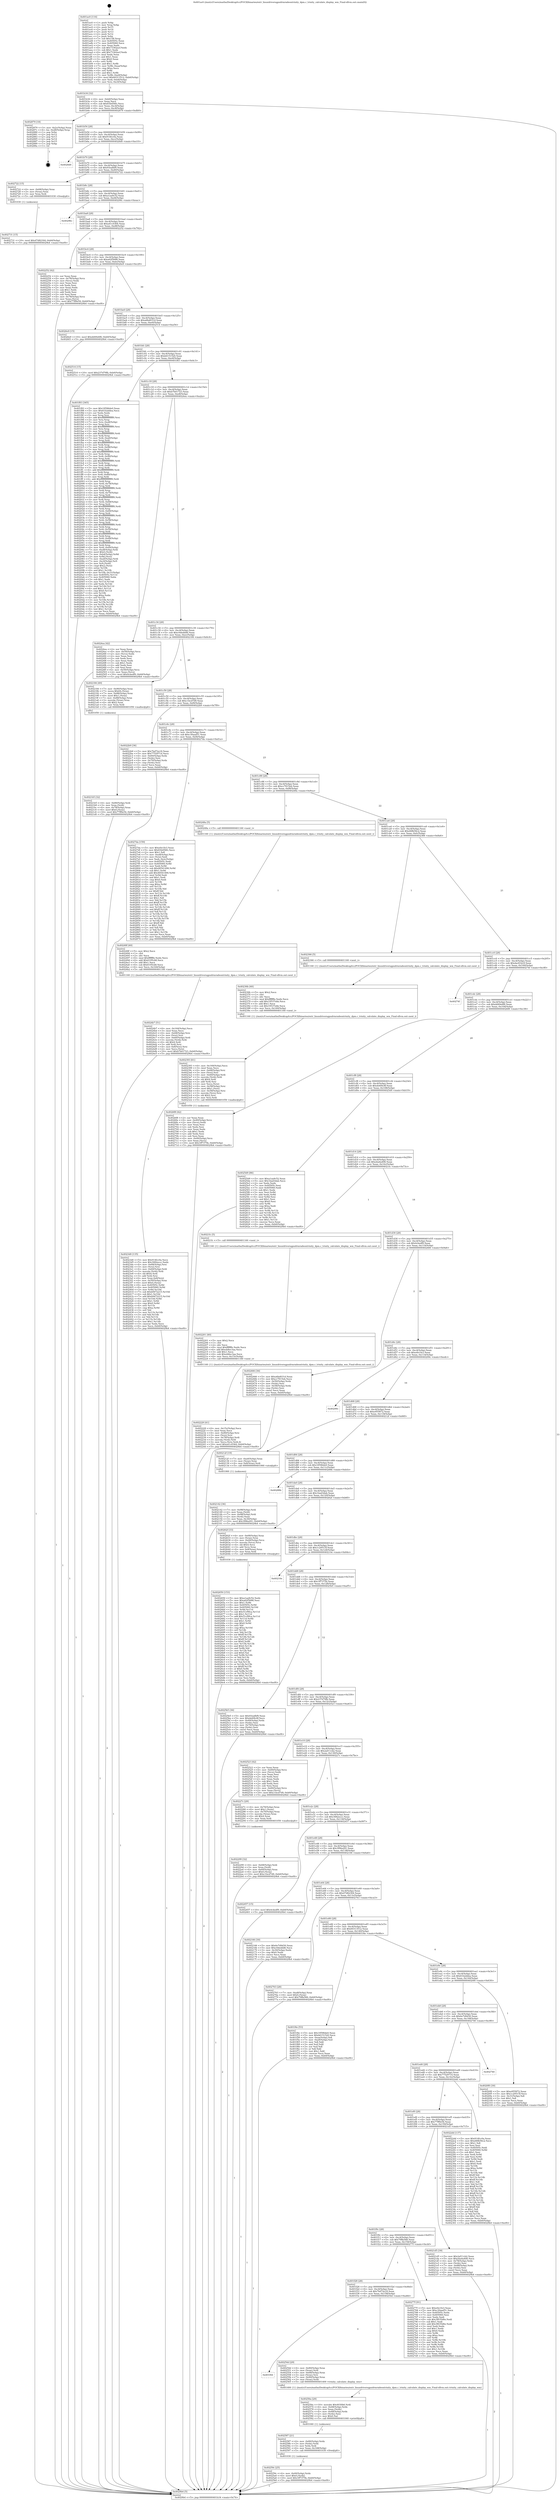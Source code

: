 digraph "0x401ac0" {
  label = "0x401ac0 (/mnt/c/Users/mathe/Desktop/tcc/POCII/binaries/extr_linuxdriversgpudrmradeontrinity_dpm.c_trinity_calculate_display_wm_Final-ollvm.out::main(0))"
  labelloc = "t"
  node[shape=record]

  Entry [label="",width=0.3,height=0.3,shape=circle,fillcolor=black,style=filled]
  "0x401b34" [label="{
     0x401b34 [32]\l
     | [instrs]\l
     &nbsp;&nbsp;0x401b34 \<+6\>: mov -0xb0(%rbp),%eax\l
     &nbsp;&nbsp;0x401b3a \<+2\>: mov %eax,%ecx\l
     &nbsp;&nbsp;0x401b3c \<+6\>: sub $0x83b456fc,%ecx\l
     &nbsp;&nbsp;0x401b42 \<+6\>: mov %eax,-0xc4(%rbp)\l
     &nbsp;&nbsp;0x401b48 \<+6\>: mov %ecx,-0xc8(%rbp)\l
     &nbsp;&nbsp;0x401b4e \<+6\>: je 0000000000402879 \<main+0xdb9\>\l
  }"]
  "0x402879" [label="{
     0x402879 [18]\l
     | [instrs]\l
     &nbsp;&nbsp;0x402879 \<+3\>: mov -0x2c(%rbp),%eax\l
     &nbsp;&nbsp;0x40287c \<+4\>: lea -0x28(%rbp),%rsp\l
     &nbsp;&nbsp;0x402880 \<+1\>: pop %rbx\l
     &nbsp;&nbsp;0x402881 \<+2\>: pop %r12\l
     &nbsp;&nbsp;0x402883 \<+2\>: pop %r13\l
     &nbsp;&nbsp;0x402885 \<+2\>: pop %r14\l
     &nbsp;&nbsp;0x402887 \<+2\>: pop %r15\l
     &nbsp;&nbsp;0x402889 \<+1\>: pop %rbp\l
     &nbsp;&nbsp;0x40288a \<+1\>: ret\l
  }"]
  "0x401b54" [label="{
     0x401b54 [28]\l
     | [instrs]\l
     &nbsp;&nbsp;0x401b54 \<+5\>: jmp 0000000000401b59 \<main+0x99\>\l
     &nbsp;&nbsp;0x401b59 \<+6\>: mov -0xc4(%rbp),%eax\l
     &nbsp;&nbsp;0x401b5f \<+5\>: sub $0x914fcc0a,%eax\l
     &nbsp;&nbsp;0x401b64 \<+6\>: mov %eax,-0xcc(%rbp)\l
     &nbsp;&nbsp;0x401b6a \<+6\>: je 00000000004028d0 \<main+0xe10\>\l
  }"]
  Exit [label="",width=0.3,height=0.3,shape=circle,fillcolor=black,style=filled,peripheries=2]
  "0x4028d0" [label="{
     0x4028d0\l
  }", style=dashed]
  "0x401b70" [label="{
     0x401b70 [28]\l
     | [instrs]\l
     &nbsp;&nbsp;0x401b70 \<+5\>: jmp 0000000000401b75 \<main+0xb5\>\l
     &nbsp;&nbsp;0x401b75 \<+6\>: mov -0xc4(%rbp),%eax\l
     &nbsp;&nbsp;0x401b7b \<+5\>: sub $0x93eafbf9,%eax\l
     &nbsp;&nbsp;0x401b80 \<+6\>: mov %eax,-0xd0(%rbp)\l
     &nbsp;&nbsp;0x401b86 \<+6\>: je 0000000000402722 \<main+0xc62\>\l
  }"]
  "0x402731" [label="{
     0x402731 [15]\l
     | [instrs]\l
     &nbsp;&nbsp;0x402731 \<+10\>: movl $0x47d82304,-0xb0(%rbp)\l
     &nbsp;&nbsp;0x40273b \<+5\>: jmp 00000000004029b4 \<main+0xef4\>\l
  }"]
  "0x402722" [label="{
     0x402722 [15]\l
     | [instrs]\l
     &nbsp;&nbsp;0x402722 \<+4\>: mov -0x68(%rbp),%rax\l
     &nbsp;&nbsp;0x402726 \<+3\>: mov (%rax),%rax\l
     &nbsp;&nbsp;0x402729 \<+3\>: mov %rax,%rdi\l
     &nbsp;&nbsp;0x40272c \<+5\>: call 0000000000401030 \<free@plt\>\l
     | [calls]\l
     &nbsp;&nbsp;0x401030 \{1\} (unknown)\l
  }"]
  "0x401b8c" [label="{
     0x401b8c [28]\l
     | [instrs]\l
     &nbsp;&nbsp;0x401b8c \<+5\>: jmp 0000000000401b91 \<main+0xd1\>\l
     &nbsp;&nbsp;0x401b91 \<+6\>: mov -0xc4(%rbp),%eax\l
     &nbsp;&nbsp;0x401b97 \<+5\>: sub $0xa1aa9c52,%eax\l
     &nbsp;&nbsp;0x401b9c \<+6\>: mov %eax,-0xd4(%rbp)\l
     &nbsp;&nbsp;0x401ba2 \<+6\>: je 000000000040296c \<main+0xeac\>\l
  }"]
  "0x402650" [label="{
     0x402650 [153]\l
     | [instrs]\l
     &nbsp;&nbsp;0x402650 \<+5\>: mov $0xa1aa9c52,%edx\l
     &nbsp;&nbsp;0x402655 \<+5\>: mov $0xa62f5686,%esi\l
     &nbsp;&nbsp;0x40265a \<+3\>: mov $0x1,%r8b\l
     &nbsp;&nbsp;0x40265d \<+8\>: mov 0x40505c,%r9d\l
     &nbsp;&nbsp;0x402665 \<+8\>: mov 0x405060,%r10d\l
     &nbsp;&nbsp;0x40266d \<+3\>: mov %r9d,%r11d\l
     &nbsp;&nbsp;0x402670 \<+7\>: sub $0x51cf9fca,%r11d\l
     &nbsp;&nbsp;0x402677 \<+4\>: sub $0x1,%r11d\l
     &nbsp;&nbsp;0x40267b \<+7\>: add $0x51cf9fca,%r11d\l
     &nbsp;&nbsp;0x402682 \<+4\>: imul %r11d,%r9d\l
     &nbsp;&nbsp;0x402686 \<+4\>: and $0x1,%r9d\l
     &nbsp;&nbsp;0x40268a \<+4\>: cmp $0x0,%r9d\l
     &nbsp;&nbsp;0x40268e \<+3\>: sete %bl\l
     &nbsp;&nbsp;0x402691 \<+4\>: cmp $0xa,%r10d\l
     &nbsp;&nbsp;0x402695 \<+4\>: setl %r14b\l
     &nbsp;&nbsp;0x402699 \<+3\>: mov %bl,%r15b\l
     &nbsp;&nbsp;0x40269c \<+4\>: xor $0xff,%r15b\l
     &nbsp;&nbsp;0x4026a0 \<+3\>: mov %r14b,%r12b\l
     &nbsp;&nbsp;0x4026a3 \<+4\>: xor $0xff,%r12b\l
     &nbsp;&nbsp;0x4026a7 \<+4\>: xor $0x0,%r8b\l
     &nbsp;&nbsp;0x4026ab \<+3\>: mov %r15b,%r13b\l
     &nbsp;&nbsp;0x4026ae \<+4\>: and $0x0,%r13b\l
     &nbsp;&nbsp;0x4026b2 \<+3\>: and %r8b,%bl\l
     &nbsp;&nbsp;0x4026b5 \<+3\>: mov %r12b,%al\l
     &nbsp;&nbsp;0x4026b8 \<+2\>: and $0x0,%al\l
     &nbsp;&nbsp;0x4026ba \<+3\>: and %r8b,%r14b\l
     &nbsp;&nbsp;0x4026bd \<+3\>: or %bl,%r13b\l
     &nbsp;&nbsp;0x4026c0 \<+3\>: or %r14b,%al\l
     &nbsp;&nbsp;0x4026c3 \<+3\>: xor %al,%r13b\l
     &nbsp;&nbsp;0x4026c6 \<+3\>: or %r12b,%r15b\l
     &nbsp;&nbsp;0x4026c9 \<+4\>: xor $0xff,%r15b\l
     &nbsp;&nbsp;0x4026cd \<+4\>: or $0x0,%r8b\l
     &nbsp;&nbsp;0x4026d1 \<+3\>: and %r8b,%r15b\l
     &nbsp;&nbsp;0x4026d4 \<+3\>: or %r15b,%r13b\l
     &nbsp;&nbsp;0x4026d7 \<+4\>: test $0x1,%r13b\l
     &nbsp;&nbsp;0x4026db \<+3\>: cmovne %esi,%edx\l
     &nbsp;&nbsp;0x4026de \<+6\>: mov %edx,-0xb0(%rbp)\l
     &nbsp;&nbsp;0x4026e4 \<+5\>: jmp 00000000004029b4 \<main+0xef4\>\l
  }"]
  "0x40296c" [label="{
     0x40296c\l
  }", style=dashed]
  "0x401ba8" [label="{
     0x401ba8 [28]\l
     | [instrs]\l
     &nbsp;&nbsp;0x401ba8 \<+5\>: jmp 0000000000401bad \<main+0xed\>\l
     &nbsp;&nbsp;0x401bad \<+6\>: mov -0xc4(%rbp),%eax\l
     &nbsp;&nbsp;0x401bb3 \<+5\>: sub $0xa41c0364,%eax\l
     &nbsp;&nbsp;0x401bb8 \<+6\>: mov %eax,-0xd8(%rbp)\l
     &nbsp;&nbsp;0x401bbe \<+6\>: je 0000000000402252 \<main+0x792\>\l
  }"]
  "0x40259c" [label="{
     0x40259c [25]\l
     | [instrs]\l
     &nbsp;&nbsp;0x40259c \<+4\>: mov -0x40(%rbp),%rdx\l
     &nbsp;&nbsp;0x4025a0 \<+6\>: movl $0x0,(%rdx)\l
     &nbsp;&nbsp;0x4025a6 \<+10\>: movl $0x1ff7375b,-0xb0(%rbp)\l
     &nbsp;&nbsp;0x4025b0 \<+5\>: jmp 00000000004029b4 \<main+0xef4\>\l
  }"]
  "0x402252" [label="{
     0x402252 [42]\l
     | [instrs]\l
     &nbsp;&nbsp;0x402252 \<+2\>: xor %eax,%eax\l
     &nbsp;&nbsp;0x402254 \<+4\>: mov -0x78(%rbp),%rcx\l
     &nbsp;&nbsp;0x402258 \<+2\>: mov (%rcx),%edx\l
     &nbsp;&nbsp;0x40225a \<+2\>: mov %eax,%esi\l
     &nbsp;&nbsp;0x40225c \<+2\>: sub %edx,%esi\l
     &nbsp;&nbsp;0x40225e \<+2\>: mov %eax,%edx\l
     &nbsp;&nbsp;0x402260 \<+3\>: sub $0x1,%edx\l
     &nbsp;&nbsp;0x402263 \<+2\>: add %edx,%esi\l
     &nbsp;&nbsp;0x402265 \<+2\>: sub %esi,%eax\l
     &nbsp;&nbsp;0x402267 \<+4\>: mov -0x78(%rbp),%rcx\l
     &nbsp;&nbsp;0x40226b \<+2\>: mov %eax,(%rcx)\l
     &nbsp;&nbsp;0x40226d \<+10\>: movl $0x77ff9e54,-0xb0(%rbp)\l
     &nbsp;&nbsp;0x402277 \<+5\>: jmp 00000000004029b4 \<main+0xef4\>\l
  }"]
  "0x401bc4" [label="{
     0x401bc4 [28]\l
     | [instrs]\l
     &nbsp;&nbsp;0x401bc4 \<+5\>: jmp 0000000000401bc9 \<main+0x109\>\l
     &nbsp;&nbsp;0x401bc9 \<+6\>: mov -0xc4(%rbp),%eax\l
     &nbsp;&nbsp;0x401bcf \<+5\>: sub $0xa62f5686,%eax\l
     &nbsp;&nbsp;0x401bd4 \<+6\>: mov %eax,-0xdc(%rbp)\l
     &nbsp;&nbsp;0x401bda \<+6\>: je 00000000004026e9 \<main+0xc29\>\l
  }"]
  "0x402587" [label="{
     0x402587 [21]\l
     | [instrs]\l
     &nbsp;&nbsp;0x402587 \<+4\>: mov -0x80(%rbp),%rdx\l
     &nbsp;&nbsp;0x40258b \<+3\>: mov (%rdx),%rdx\l
     &nbsp;&nbsp;0x40258e \<+3\>: mov %rdx,%rdi\l
     &nbsp;&nbsp;0x402591 \<+6\>: mov %eax,-0x168(%rbp)\l
     &nbsp;&nbsp;0x402597 \<+5\>: call 0000000000401030 \<free@plt\>\l
     | [calls]\l
     &nbsp;&nbsp;0x401030 \{1\} (unknown)\l
  }"]
  "0x4026e9" [label="{
     0x4026e9 [15]\l
     | [instrs]\l
     &nbsp;&nbsp;0x4026e9 \<+10\>: movl $0xdd49e6f6,-0xb0(%rbp)\l
     &nbsp;&nbsp;0x4026f3 \<+5\>: jmp 00000000004029b4 \<main+0xef4\>\l
  }"]
  "0x401be0" [label="{
     0x401be0 [28]\l
     | [instrs]\l
     &nbsp;&nbsp;0x401be0 \<+5\>: jmp 0000000000401be5 \<main+0x125\>\l
     &nbsp;&nbsp;0x401be5 \<+6\>: mov -0xc4(%rbp),%eax\l
     &nbsp;&nbsp;0x401beb \<+5\>: sub $0xa6bd031d,%eax\l
     &nbsp;&nbsp;0x401bf0 \<+6\>: mov %eax,-0xe0(%rbp)\l
     &nbsp;&nbsp;0x401bf6 \<+6\>: je 0000000000402514 \<main+0xa54\>\l
  }"]
  "0x40256a" [label="{
     0x40256a [29]\l
     | [instrs]\l
     &nbsp;&nbsp;0x40256a \<+10\>: movabs $0x4030b6,%rdi\l
     &nbsp;&nbsp;0x402574 \<+4\>: mov -0x48(%rbp),%rdx\l
     &nbsp;&nbsp;0x402578 \<+2\>: mov %eax,(%rdx)\l
     &nbsp;&nbsp;0x40257a \<+4\>: mov -0x48(%rbp),%rdx\l
     &nbsp;&nbsp;0x40257e \<+2\>: mov (%rdx),%esi\l
     &nbsp;&nbsp;0x402580 \<+2\>: mov $0x0,%al\l
     &nbsp;&nbsp;0x402582 \<+5\>: call 0000000000401040 \<printf@plt\>\l
     | [calls]\l
     &nbsp;&nbsp;0x401040 \{1\} (unknown)\l
  }"]
  "0x402514" [label="{
     0x402514 [15]\l
     | [instrs]\l
     &nbsp;&nbsp;0x402514 \<+10\>: movl $0x237d79fb,-0xb0(%rbp)\l
     &nbsp;&nbsp;0x40251e \<+5\>: jmp 00000000004029b4 \<main+0xef4\>\l
  }"]
  "0x401bfc" [label="{
     0x401bfc [28]\l
     | [instrs]\l
     &nbsp;&nbsp;0x401bfc \<+5\>: jmp 0000000000401c01 \<main+0x141\>\l
     &nbsp;&nbsp;0x401c01 \<+6\>: mov -0xc4(%rbp),%eax\l
     &nbsp;&nbsp;0x401c07 \<+5\>: sub $0xb6151520,%eax\l
     &nbsp;&nbsp;0x401c0c \<+6\>: mov %eax,-0xe4(%rbp)\l
     &nbsp;&nbsp;0x401c12 \<+6\>: je 0000000000401f83 \<main+0x4c3\>\l
  }"]
  "0x401f44" [label="{
     0x401f44\l
  }", style=dashed]
  "0x401f83" [label="{
     0x401f83 [365]\l
     | [instrs]\l
     &nbsp;&nbsp;0x401f83 \<+5\>: mov $0x18596de0,%eax\l
     &nbsp;&nbsp;0x401f88 \<+5\>: mov $0x61b2ddea,%ecx\l
     &nbsp;&nbsp;0x401f8d \<+2\>: xor %edx,%edx\l
     &nbsp;&nbsp;0x401f8f \<+3\>: mov %rsp,%rsi\l
     &nbsp;&nbsp;0x401f92 \<+4\>: add $0xfffffffffffffff0,%rsi\l
     &nbsp;&nbsp;0x401f96 \<+3\>: mov %rsi,%rsp\l
     &nbsp;&nbsp;0x401f99 \<+7\>: mov %rsi,-0xa8(%rbp)\l
     &nbsp;&nbsp;0x401fa0 \<+3\>: mov %rsp,%rsi\l
     &nbsp;&nbsp;0x401fa3 \<+4\>: add $0xfffffffffffffff0,%rsi\l
     &nbsp;&nbsp;0x401fa7 \<+3\>: mov %rsi,%rsp\l
     &nbsp;&nbsp;0x401faa \<+3\>: mov %rsp,%rdi\l
     &nbsp;&nbsp;0x401fad \<+4\>: add $0xfffffffffffffff0,%rdi\l
     &nbsp;&nbsp;0x401fb1 \<+3\>: mov %rdi,%rsp\l
     &nbsp;&nbsp;0x401fb4 \<+7\>: mov %rdi,-0xa0(%rbp)\l
     &nbsp;&nbsp;0x401fbb \<+3\>: mov %rsp,%rdi\l
     &nbsp;&nbsp;0x401fbe \<+4\>: add $0xfffffffffffffff0,%rdi\l
     &nbsp;&nbsp;0x401fc2 \<+3\>: mov %rdi,%rsp\l
     &nbsp;&nbsp;0x401fc5 \<+7\>: mov %rdi,-0x98(%rbp)\l
     &nbsp;&nbsp;0x401fcc \<+3\>: mov %rsp,%rdi\l
     &nbsp;&nbsp;0x401fcf \<+4\>: add $0xfffffffffffffff0,%rdi\l
     &nbsp;&nbsp;0x401fd3 \<+3\>: mov %rdi,%rsp\l
     &nbsp;&nbsp;0x401fd6 \<+7\>: mov %rdi,-0x90(%rbp)\l
     &nbsp;&nbsp;0x401fdd \<+3\>: mov %rsp,%rdi\l
     &nbsp;&nbsp;0x401fe0 \<+4\>: add $0xfffffffffffffff0,%rdi\l
     &nbsp;&nbsp;0x401fe4 \<+3\>: mov %rdi,%rsp\l
     &nbsp;&nbsp;0x401fe7 \<+7\>: mov %rdi,-0x88(%rbp)\l
     &nbsp;&nbsp;0x401fee \<+3\>: mov %rsp,%rdi\l
     &nbsp;&nbsp;0x401ff1 \<+4\>: add $0xfffffffffffffff0,%rdi\l
     &nbsp;&nbsp;0x401ff5 \<+3\>: mov %rdi,%rsp\l
     &nbsp;&nbsp;0x401ff8 \<+4\>: mov %rdi,-0x80(%rbp)\l
     &nbsp;&nbsp;0x401ffc \<+3\>: mov %rsp,%rdi\l
     &nbsp;&nbsp;0x401fff \<+4\>: add $0xfffffffffffffff0,%rdi\l
     &nbsp;&nbsp;0x402003 \<+3\>: mov %rdi,%rsp\l
     &nbsp;&nbsp;0x402006 \<+4\>: mov %rdi,-0x78(%rbp)\l
     &nbsp;&nbsp;0x40200a \<+3\>: mov %rsp,%rdi\l
     &nbsp;&nbsp;0x40200d \<+4\>: add $0xfffffffffffffff0,%rdi\l
     &nbsp;&nbsp;0x402011 \<+3\>: mov %rdi,%rsp\l
     &nbsp;&nbsp;0x402014 \<+4\>: mov %rdi,-0x70(%rbp)\l
     &nbsp;&nbsp;0x402018 \<+3\>: mov %rsp,%rdi\l
     &nbsp;&nbsp;0x40201b \<+4\>: add $0xfffffffffffffff0,%rdi\l
     &nbsp;&nbsp;0x40201f \<+3\>: mov %rdi,%rsp\l
     &nbsp;&nbsp;0x402022 \<+4\>: mov %rdi,-0x68(%rbp)\l
     &nbsp;&nbsp;0x402026 \<+3\>: mov %rsp,%rdi\l
     &nbsp;&nbsp;0x402029 \<+4\>: add $0xfffffffffffffff0,%rdi\l
     &nbsp;&nbsp;0x40202d \<+3\>: mov %rdi,%rsp\l
     &nbsp;&nbsp;0x402030 \<+4\>: mov %rdi,-0x60(%rbp)\l
     &nbsp;&nbsp;0x402034 \<+3\>: mov %rsp,%rdi\l
     &nbsp;&nbsp;0x402037 \<+4\>: add $0xfffffffffffffff0,%rdi\l
     &nbsp;&nbsp;0x40203b \<+3\>: mov %rdi,%rsp\l
     &nbsp;&nbsp;0x40203e \<+4\>: mov %rdi,-0x58(%rbp)\l
     &nbsp;&nbsp;0x402042 \<+3\>: mov %rsp,%rdi\l
     &nbsp;&nbsp;0x402045 \<+4\>: add $0xfffffffffffffff0,%rdi\l
     &nbsp;&nbsp;0x402049 \<+3\>: mov %rdi,%rsp\l
     &nbsp;&nbsp;0x40204c \<+4\>: mov %rdi,-0x50(%rbp)\l
     &nbsp;&nbsp;0x402050 \<+3\>: mov %rsp,%rdi\l
     &nbsp;&nbsp;0x402053 \<+4\>: add $0xfffffffffffffff0,%rdi\l
     &nbsp;&nbsp;0x402057 \<+3\>: mov %rdi,%rsp\l
     &nbsp;&nbsp;0x40205a \<+4\>: mov %rdi,-0x48(%rbp)\l
     &nbsp;&nbsp;0x40205e \<+3\>: mov %rsp,%rdi\l
     &nbsp;&nbsp;0x402061 \<+4\>: add $0xfffffffffffffff0,%rdi\l
     &nbsp;&nbsp;0x402065 \<+3\>: mov %rdi,%rsp\l
     &nbsp;&nbsp;0x402068 \<+4\>: mov %rdi,-0x40(%rbp)\l
     &nbsp;&nbsp;0x40206c \<+7\>: mov -0xa8(%rbp),%rdi\l
     &nbsp;&nbsp;0x402073 \<+6\>: movl $0x0,(%rdi)\l
     &nbsp;&nbsp;0x402079 \<+7\>: mov -0xb4(%rbp),%r8d\l
     &nbsp;&nbsp;0x402080 \<+3\>: mov %r8d,(%rsi)\l
     &nbsp;&nbsp;0x402083 \<+7\>: mov -0xa0(%rbp),%rdi\l
     &nbsp;&nbsp;0x40208a \<+7\>: mov -0xc0(%rbp),%r9\l
     &nbsp;&nbsp;0x402091 \<+3\>: mov %r9,(%rdi)\l
     &nbsp;&nbsp;0x402094 \<+3\>: cmpl $0x2,(%rsi)\l
     &nbsp;&nbsp;0x402097 \<+4\>: setne %r10b\l
     &nbsp;&nbsp;0x40209b \<+4\>: and $0x1,%r10b\l
     &nbsp;&nbsp;0x40209f \<+4\>: mov %r10b,-0x31(%rbp)\l
     &nbsp;&nbsp;0x4020a3 \<+8\>: mov 0x40505c,%r11d\l
     &nbsp;&nbsp;0x4020ab \<+7\>: mov 0x405060,%ebx\l
     &nbsp;&nbsp;0x4020b2 \<+3\>: sub $0x1,%edx\l
     &nbsp;&nbsp;0x4020b5 \<+3\>: mov %r11d,%r14d\l
     &nbsp;&nbsp;0x4020b8 \<+3\>: add %edx,%r14d\l
     &nbsp;&nbsp;0x4020bb \<+4\>: imul %r14d,%r11d\l
     &nbsp;&nbsp;0x4020bf \<+4\>: and $0x1,%r11d\l
     &nbsp;&nbsp;0x4020c3 \<+4\>: cmp $0x0,%r11d\l
     &nbsp;&nbsp;0x4020c7 \<+4\>: sete %r10b\l
     &nbsp;&nbsp;0x4020cb \<+3\>: cmp $0xa,%ebx\l
     &nbsp;&nbsp;0x4020ce \<+4\>: setl %r15b\l
     &nbsp;&nbsp;0x4020d2 \<+3\>: mov %r10b,%r12b\l
     &nbsp;&nbsp;0x4020d5 \<+3\>: and %r15b,%r12b\l
     &nbsp;&nbsp;0x4020d8 \<+3\>: xor %r15b,%r10b\l
     &nbsp;&nbsp;0x4020db \<+3\>: or %r10b,%r12b\l
     &nbsp;&nbsp;0x4020de \<+4\>: test $0x1,%r12b\l
     &nbsp;&nbsp;0x4020e2 \<+3\>: cmovne %ecx,%eax\l
     &nbsp;&nbsp;0x4020e5 \<+6\>: mov %eax,-0xb0(%rbp)\l
     &nbsp;&nbsp;0x4020eb \<+5\>: jmp 00000000004029b4 \<main+0xef4\>\l
  }"]
  "0x401c18" [label="{
     0x401c18 [28]\l
     | [instrs]\l
     &nbsp;&nbsp;0x401c18 \<+5\>: jmp 0000000000401c1d \<main+0x15d\>\l
     &nbsp;&nbsp;0x401c1d \<+6\>: mov -0xc4(%rbp),%eax\l
     &nbsp;&nbsp;0x401c23 \<+5\>: sub $0xb7b01723,%eax\l
     &nbsp;&nbsp;0x401c28 \<+6\>: mov %eax,-0xe8(%rbp)\l
     &nbsp;&nbsp;0x401c2e \<+6\>: je 00000000004024ea \<main+0xa2a\>\l
  }"]
  "0x40254d" [label="{
     0x40254d [29]\l
     | [instrs]\l
     &nbsp;&nbsp;0x40254d \<+4\>: mov -0x80(%rbp),%rax\l
     &nbsp;&nbsp;0x402551 \<+3\>: mov (%rax),%rdi\l
     &nbsp;&nbsp;0x402554 \<+4\>: mov -0x68(%rbp),%rax\l
     &nbsp;&nbsp;0x402558 \<+3\>: mov (%rax),%rsi\l
     &nbsp;&nbsp;0x40255b \<+7\>: mov -0x90(%rbp),%rax\l
     &nbsp;&nbsp;0x402562 \<+3\>: mov (%rax),%rdx\l
     &nbsp;&nbsp;0x402565 \<+5\>: call 0000000000401400 \<trinity_calculate_display_wm\>\l
     | [calls]\l
     &nbsp;&nbsp;0x401400 \{1\} (/mnt/c/Users/mathe/Desktop/tcc/POCII/binaries/extr_linuxdriversgpudrmradeontrinity_dpm.c_trinity_calculate_display_wm_Final-ollvm.out::trinity_calculate_display_wm)\l
  }"]
  "0x4024ea" [label="{
     0x4024ea [42]\l
     | [instrs]\l
     &nbsp;&nbsp;0x4024ea \<+2\>: xor %eax,%eax\l
     &nbsp;&nbsp;0x4024ec \<+4\>: mov -0x50(%rbp),%rcx\l
     &nbsp;&nbsp;0x4024f0 \<+2\>: mov (%rcx),%edx\l
     &nbsp;&nbsp;0x4024f2 \<+2\>: mov %eax,%esi\l
     &nbsp;&nbsp;0x4024f4 \<+2\>: sub %edx,%esi\l
     &nbsp;&nbsp;0x4024f6 \<+2\>: mov %eax,%edx\l
     &nbsp;&nbsp;0x4024f8 \<+3\>: sub $0x1,%edx\l
     &nbsp;&nbsp;0x4024fb \<+2\>: add %edx,%esi\l
     &nbsp;&nbsp;0x4024fd \<+2\>: sub %esi,%eax\l
     &nbsp;&nbsp;0x4024ff \<+4\>: mov -0x50(%rbp),%rcx\l
     &nbsp;&nbsp;0x402503 \<+2\>: mov %eax,(%rcx)\l
     &nbsp;&nbsp;0x402505 \<+10\>: movl $0x4cbedf9,-0xb0(%rbp)\l
     &nbsp;&nbsp;0x40250f \<+5\>: jmp 00000000004029b4 \<main+0xef4\>\l
  }"]
  "0x401c34" [label="{
     0x401c34 [28]\l
     | [instrs]\l
     &nbsp;&nbsp;0x401c34 \<+5\>: jmp 0000000000401c39 \<main+0x179\>\l
     &nbsp;&nbsp;0x401c39 \<+6\>: mov -0xc4(%rbp),%eax\l
     &nbsp;&nbsp;0x401c3f \<+5\>: sub $0xc0deddd6,%eax\l
     &nbsp;&nbsp;0x401c44 \<+6\>: mov %eax,-0xec(%rbp)\l
     &nbsp;&nbsp;0x401c4a \<+6\>: je 0000000000402184 \<main+0x6c4\>\l
  }"]
  "0x401f28" [label="{
     0x401f28 [28]\l
     | [instrs]\l
     &nbsp;&nbsp;0x401f28 \<+5\>: jmp 0000000000401f2d \<main+0x46d\>\l
     &nbsp;&nbsp;0x401f2d \<+6\>: mov -0xc4(%rbp),%eax\l
     &nbsp;&nbsp;0x401f33 \<+5\>: sub $0x7bd72e18,%eax\l
     &nbsp;&nbsp;0x401f38 \<+6\>: mov %eax,-0x158(%rbp)\l
     &nbsp;&nbsp;0x401f3e \<+6\>: je 000000000040254d \<main+0xa8d\>\l
  }"]
  "0x402184" [label="{
     0x402184 [49]\l
     | [instrs]\l
     &nbsp;&nbsp;0x402184 \<+7\>: mov -0x90(%rbp),%rax\l
     &nbsp;&nbsp;0x40218b \<+7\>: movq $0x64,(%rax)\l
     &nbsp;&nbsp;0x402192 \<+7\>: mov -0x88(%rbp),%rax\l
     &nbsp;&nbsp;0x402199 \<+6\>: movl $0x1,(%rax)\l
     &nbsp;&nbsp;0x40219f \<+7\>: mov -0x88(%rbp),%rax\l
     &nbsp;&nbsp;0x4021a6 \<+3\>: movslq (%rax),%rax\l
     &nbsp;&nbsp;0x4021a9 \<+4\>: shl $0x2,%rax\l
     &nbsp;&nbsp;0x4021ad \<+3\>: mov %rax,%rdi\l
     &nbsp;&nbsp;0x4021b0 \<+5\>: call 0000000000401050 \<malloc@plt\>\l
     | [calls]\l
     &nbsp;&nbsp;0x401050 \{1\} (unknown)\l
  }"]
  "0x401c50" [label="{
     0x401c50 [28]\l
     | [instrs]\l
     &nbsp;&nbsp;0x401c50 \<+5\>: jmp 0000000000401c55 \<main+0x195\>\l
     &nbsp;&nbsp;0x401c55 \<+6\>: mov -0xc4(%rbp),%eax\l
     &nbsp;&nbsp;0x401c5b \<+5\>: sub $0xc1bcd7d9,%eax\l
     &nbsp;&nbsp;0x401c60 \<+6\>: mov %eax,-0xf0(%rbp)\l
     &nbsp;&nbsp;0x401c66 \<+6\>: je 00000000004022b9 \<main+0x7f9\>\l
  }"]
  "0x40277f" [label="{
     0x40277f [91]\l
     | [instrs]\l
     &nbsp;&nbsp;0x40277f \<+5\>: mov $0xe0e1fe3,%eax\l
     &nbsp;&nbsp;0x402784 \<+5\>: mov $0xc30aad51,%ecx\l
     &nbsp;&nbsp;0x402789 \<+7\>: mov 0x40505c,%edx\l
     &nbsp;&nbsp;0x402790 \<+7\>: mov 0x405060,%esi\l
     &nbsp;&nbsp;0x402797 \<+2\>: mov %edx,%edi\l
     &nbsp;&nbsp;0x402799 \<+6\>: sub $0x3f635d6e,%edi\l
     &nbsp;&nbsp;0x40279f \<+3\>: sub $0x1,%edi\l
     &nbsp;&nbsp;0x4027a2 \<+6\>: add $0x3f635d6e,%edi\l
     &nbsp;&nbsp;0x4027a8 \<+3\>: imul %edi,%edx\l
     &nbsp;&nbsp;0x4027ab \<+3\>: and $0x1,%edx\l
     &nbsp;&nbsp;0x4027ae \<+3\>: cmp $0x0,%edx\l
     &nbsp;&nbsp;0x4027b1 \<+4\>: sete %r8b\l
     &nbsp;&nbsp;0x4027b5 \<+3\>: cmp $0xa,%esi\l
     &nbsp;&nbsp;0x4027b8 \<+4\>: setl %r9b\l
     &nbsp;&nbsp;0x4027bc \<+3\>: mov %r8b,%r10b\l
     &nbsp;&nbsp;0x4027bf \<+3\>: and %r9b,%r10b\l
     &nbsp;&nbsp;0x4027c2 \<+3\>: xor %r9b,%r8b\l
     &nbsp;&nbsp;0x4027c5 \<+3\>: or %r8b,%r10b\l
     &nbsp;&nbsp;0x4027c8 \<+4\>: test $0x1,%r10b\l
     &nbsp;&nbsp;0x4027cc \<+3\>: cmovne %ecx,%eax\l
     &nbsp;&nbsp;0x4027cf \<+6\>: mov %eax,-0xb0(%rbp)\l
     &nbsp;&nbsp;0x4027d5 \<+5\>: jmp 00000000004029b4 \<main+0xef4\>\l
  }"]
  "0x4022b9" [label="{
     0x4022b9 [36]\l
     | [instrs]\l
     &nbsp;&nbsp;0x4022b9 \<+5\>: mov $0x7bd72e18,%eax\l
     &nbsp;&nbsp;0x4022be \<+5\>: mov $0x77529714,%ecx\l
     &nbsp;&nbsp;0x4022c3 \<+4\>: mov -0x60(%rbp),%rdx\l
     &nbsp;&nbsp;0x4022c7 \<+2\>: mov (%rdx),%esi\l
     &nbsp;&nbsp;0x4022c9 \<+4\>: mov -0x70(%rbp),%rdx\l
     &nbsp;&nbsp;0x4022cd \<+2\>: cmp (%rdx),%esi\l
     &nbsp;&nbsp;0x4022cf \<+3\>: cmovl %ecx,%eax\l
     &nbsp;&nbsp;0x4022d2 \<+6\>: mov %eax,-0xb0(%rbp)\l
     &nbsp;&nbsp;0x4022d8 \<+5\>: jmp 00000000004029b4 \<main+0xef4\>\l
  }"]
  "0x401c6c" [label="{
     0x401c6c [28]\l
     | [instrs]\l
     &nbsp;&nbsp;0x401c6c \<+5\>: jmp 0000000000401c71 \<main+0x1b1\>\l
     &nbsp;&nbsp;0x401c71 \<+6\>: mov -0xc4(%rbp),%eax\l
     &nbsp;&nbsp;0x401c77 \<+5\>: sub $0xc30aad51,%eax\l
     &nbsp;&nbsp;0x401c7c \<+6\>: mov %eax,-0xf4(%rbp)\l
     &nbsp;&nbsp;0x401c82 \<+6\>: je 00000000004027da \<main+0xd1a\>\l
  }"]
  "0x4024b7" [label="{
     0x4024b7 [51]\l
     | [instrs]\l
     &nbsp;&nbsp;0x4024b7 \<+6\>: mov -0x164(%rbp),%ecx\l
     &nbsp;&nbsp;0x4024bd \<+3\>: imul %eax,%ecx\l
     &nbsp;&nbsp;0x4024c0 \<+4\>: mov -0x68(%rbp),%rsi\l
     &nbsp;&nbsp;0x4024c4 \<+3\>: mov (%rsi),%rsi\l
     &nbsp;&nbsp;0x4024c7 \<+4\>: mov -0x60(%rbp),%rdi\l
     &nbsp;&nbsp;0x4024cb \<+3\>: movslq (%rdi),%rdi\l
     &nbsp;&nbsp;0x4024ce \<+4\>: shl $0x4,%rdi\l
     &nbsp;&nbsp;0x4024d2 \<+3\>: add %rdi,%rsi\l
     &nbsp;&nbsp;0x4024d5 \<+4\>: mov 0x8(%rsi),%rsi\l
     &nbsp;&nbsp;0x4024d9 \<+2\>: mov %ecx,(%rsi)\l
     &nbsp;&nbsp;0x4024db \<+10\>: movl $0xb7b01723,-0xb0(%rbp)\l
     &nbsp;&nbsp;0x4024e5 \<+5\>: jmp 00000000004029b4 \<main+0xef4\>\l
  }"]
  "0x4027da" [label="{
     0x4027da [159]\l
     | [instrs]\l
     &nbsp;&nbsp;0x4027da \<+5\>: mov $0xe0e1fe3,%eax\l
     &nbsp;&nbsp;0x4027df \<+5\>: mov $0x83b456fc,%ecx\l
     &nbsp;&nbsp;0x4027e4 \<+2\>: mov $0x1,%dl\l
     &nbsp;&nbsp;0x4027e6 \<+7\>: mov -0xa8(%rbp),%rsi\l
     &nbsp;&nbsp;0x4027ed \<+2\>: mov (%rsi),%edi\l
     &nbsp;&nbsp;0x4027ef \<+3\>: mov %edi,-0x2c(%rbp)\l
     &nbsp;&nbsp;0x4027f2 \<+7\>: mov 0x40505c,%edi\l
     &nbsp;&nbsp;0x4027f9 \<+8\>: mov 0x405060,%r8d\l
     &nbsp;&nbsp;0x402801 \<+3\>: mov %edi,%r9d\l
     &nbsp;&nbsp;0x402804 \<+7\>: sub $0x46541490,%r9d\l
     &nbsp;&nbsp;0x40280b \<+4\>: sub $0x1,%r9d\l
     &nbsp;&nbsp;0x40280f \<+7\>: add $0x46541490,%r9d\l
     &nbsp;&nbsp;0x402816 \<+4\>: imul %r9d,%edi\l
     &nbsp;&nbsp;0x40281a \<+3\>: and $0x1,%edi\l
     &nbsp;&nbsp;0x40281d \<+3\>: cmp $0x0,%edi\l
     &nbsp;&nbsp;0x402820 \<+4\>: sete %r10b\l
     &nbsp;&nbsp;0x402824 \<+4\>: cmp $0xa,%r8d\l
     &nbsp;&nbsp;0x402828 \<+4\>: setl %r11b\l
     &nbsp;&nbsp;0x40282c \<+3\>: mov %r10b,%bl\l
     &nbsp;&nbsp;0x40282f \<+3\>: xor $0xff,%bl\l
     &nbsp;&nbsp;0x402832 \<+3\>: mov %r11b,%r14b\l
     &nbsp;&nbsp;0x402835 \<+4\>: xor $0xff,%r14b\l
     &nbsp;&nbsp;0x402839 \<+3\>: xor $0x1,%dl\l
     &nbsp;&nbsp;0x40283c \<+3\>: mov %bl,%r15b\l
     &nbsp;&nbsp;0x40283f \<+4\>: and $0xff,%r15b\l
     &nbsp;&nbsp;0x402843 \<+3\>: and %dl,%r10b\l
     &nbsp;&nbsp;0x402846 \<+3\>: mov %r14b,%r12b\l
     &nbsp;&nbsp;0x402849 \<+4\>: and $0xff,%r12b\l
     &nbsp;&nbsp;0x40284d \<+3\>: and %dl,%r11b\l
     &nbsp;&nbsp;0x402850 \<+3\>: or %r10b,%r15b\l
     &nbsp;&nbsp;0x402853 \<+3\>: or %r11b,%r12b\l
     &nbsp;&nbsp;0x402856 \<+3\>: xor %r12b,%r15b\l
     &nbsp;&nbsp;0x402859 \<+3\>: or %r14b,%bl\l
     &nbsp;&nbsp;0x40285c \<+3\>: xor $0xff,%bl\l
     &nbsp;&nbsp;0x40285f \<+3\>: or $0x1,%dl\l
     &nbsp;&nbsp;0x402862 \<+2\>: and %dl,%bl\l
     &nbsp;&nbsp;0x402864 \<+3\>: or %bl,%r15b\l
     &nbsp;&nbsp;0x402867 \<+4\>: test $0x1,%r15b\l
     &nbsp;&nbsp;0x40286b \<+3\>: cmovne %ecx,%eax\l
     &nbsp;&nbsp;0x40286e \<+6\>: mov %eax,-0xb0(%rbp)\l
     &nbsp;&nbsp;0x402874 \<+5\>: jmp 00000000004029b4 \<main+0xef4\>\l
  }"]
  "0x401c88" [label="{
     0x401c88 [28]\l
     | [instrs]\l
     &nbsp;&nbsp;0x401c88 \<+5\>: jmp 0000000000401c8d \<main+0x1cd\>\l
     &nbsp;&nbsp;0x401c8d \<+6\>: mov -0xc4(%rbp),%eax\l
     &nbsp;&nbsp;0x401c93 \<+5\>: sub $0xcc7815eb,%eax\l
     &nbsp;&nbsp;0x401c98 \<+6\>: mov %eax,-0xf8(%rbp)\l
     &nbsp;&nbsp;0x401c9e \<+6\>: je 000000000040248a \<main+0x9ca\>\l
  }"]
  "0x40248f" [label="{
     0x40248f [40]\l
     | [instrs]\l
     &nbsp;&nbsp;0x40248f \<+5\>: mov $0x2,%ecx\l
     &nbsp;&nbsp;0x402494 \<+1\>: cltd\l
     &nbsp;&nbsp;0x402495 \<+2\>: idiv %ecx\l
     &nbsp;&nbsp;0x402497 \<+6\>: imul $0xfffffffe,%edx,%ecx\l
     &nbsp;&nbsp;0x40249d \<+6\>: add $0x6195cb8,%ecx\l
     &nbsp;&nbsp;0x4024a3 \<+3\>: add $0x1,%ecx\l
     &nbsp;&nbsp;0x4024a6 \<+6\>: sub $0x6195cb8,%ecx\l
     &nbsp;&nbsp;0x4024ac \<+6\>: mov %ecx,-0x164(%rbp)\l
     &nbsp;&nbsp;0x4024b2 \<+5\>: call 0000000000401160 \<next_i\>\l
     | [calls]\l
     &nbsp;&nbsp;0x401160 \{1\} (/mnt/c/Users/mathe/Desktop/tcc/POCII/binaries/extr_linuxdriversgpudrmradeontrinity_dpm.c_trinity_calculate_display_wm_Final-ollvm.out::next_i)\l
  }"]
  "0x40248a" [label="{
     0x40248a [5]\l
     | [instrs]\l
     &nbsp;&nbsp;0x40248a \<+5\>: call 0000000000401160 \<next_i\>\l
     | [calls]\l
     &nbsp;&nbsp;0x401160 \{1\} (/mnt/c/Users/mathe/Desktop/tcc/POCII/binaries/extr_linuxdriversgpudrmradeontrinity_dpm.c_trinity_calculate_display_wm_Final-ollvm.out::next_i)\l
  }"]
  "0x401ca4" [label="{
     0x401ca4 [28]\l
     | [instrs]\l
     &nbsp;&nbsp;0x401ca4 \<+5\>: jmp 0000000000401ca9 \<main+0x1e9\>\l
     &nbsp;&nbsp;0x401ca9 \<+6\>: mov -0xc4(%rbp),%eax\l
     &nbsp;&nbsp;0x401caf \<+5\>: sub $0xd48b56c2,%eax\l
     &nbsp;&nbsp;0x401cb4 \<+6\>: mov %eax,-0xfc(%rbp)\l
     &nbsp;&nbsp;0x401cba \<+6\>: je 0000000000402366 \<main+0x8a6\>\l
  }"]
  "0x4023d0" [label="{
     0x4023d0 [135]\l
     | [instrs]\l
     &nbsp;&nbsp;0x4023d0 \<+5\>: mov $0x914fcc0a,%ecx\l
     &nbsp;&nbsp;0x4023d5 \<+5\>: mov $0x3082eccc,%edx\l
     &nbsp;&nbsp;0x4023da \<+4\>: mov -0x68(%rbp),%rsi\l
     &nbsp;&nbsp;0x4023de \<+3\>: mov (%rsi),%rsi\l
     &nbsp;&nbsp;0x4023e1 \<+4\>: mov -0x60(%rbp),%rdi\l
     &nbsp;&nbsp;0x4023e5 \<+3\>: movslq (%rdi),%rdi\l
     &nbsp;&nbsp;0x4023e8 \<+4\>: shl $0x4,%rdi\l
     &nbsp;&nbsp;0x4023ec \<+3\>: add %rdi,%rsi\l
     &nbsp;&nbsp;0x4023ef \<+4\>: mov %rax,0x8(%rsi)\l
     &nbsp;&nbsp;0x4023f3 \<+4\>: mov -0x50(%rbp),%rax\l
     &nbsp;&nbsp;0x4023f7 \<+6\>: movl $0x0,(%rax)\l
     &nbsp;&nbsp;0x4023fd \<+8\>: mov 0x40505c,%r8d\l
     &nbsp;&nbsp;0x402405 \<+8\>: mov 0x405060,%r9d\l
     &nbsp;&nbsp;0x40240d \<+3\>: mov %r8d,%r10d\l
     &nbsp;&nbsp;0x402410 \<+7\>: sub $0xb9472215,%r10d\l
     &nbsp;&nbsp;0x402417 \<+4\>: sub $0x1,%r10d\l
     &nbsp;&nbsp;0x40241b \<+7\>: add $0xb9472215,%r10d\l
     &nbsp;&nbsp;0x402422 \<+4\>: imul %r10d,%r8d\l
     &nbsp;&nbsp;0x402426 \<+4\>: and $0x1,%r8d\l
     &nbsp;&nbsp;0x40242a \<+4\>: cmp $0x0,%r8d\l
     &nbsp;&nbsp;0x40242e \<+4\>: sete %r11b\l
     &nbsp;&nbsp;0x402432 \<+4\>: cmp $0xa,%r9d\l
     &nbsp;&nbsp;0x402436 \<+3\>: setl %bl\l
     &nbsp;&nbsp;0x402439 \<+3\>: mov %r11b,%r14b\l
     &nbsp;&nbsp;0x40243c \<+3\>: and %bl,%r14b\l
     &nbsp;&nbsp;0x40243f \<+3\>: xor %bl,%r11b\l
     &nbsp;&nbsp;0x402442 \<+3\>: or %r11b,%r14b\l
     &nbsp;&nbsp;0x402445 \<+4\>: test $0x1,%r14b\l
     &nbsp;&nbsp;0x402449 \<+3\>: cmovne %edx,%ecx\l
     &nbsp;&nbsp;0x40244c \<+6\>: mov %ecx,-0xb0(%rbp)\l
     &nbsp;&nbsp;0x402452 \<+5\>: jmp 00000000004029b4 \<main+0xef4\>\l
  }"]
  "0x402366" [label="{
     0x402366 [5]\l
     | [instrs]\l
     &nbsp;&nbsp;0x402366 \<+5\>: call 0000000000401160 \<next_i\>\l
     | [calls]\l
     &nbsp;&nbsp;0x401160 \{1\} (/mnt/c/Users/mathe/Desktop/tcc/POCII/binaries/extr_linuxdriversgpudrmradeontrinity_dpm.c_trinity_calculate_display_wm_Final-ollvm.out::next_i)\l
  }"]
  "0x401cc0" [label="{
     0x401cc0 [28]\l
     | [instrs]\l
     &nbsp;&nbsp;0x401cc0 \<+5\>: jmp 0000000000401cc5 \<main+0x205\>\l
     &nbsp;&nbsp;0x401cc5 \<+6\>: mov -0xc4(%rbp),%eax\l
     &nbsp;&nbsp;0x401ccb \<+5\>: sub $0xdac832c9,%eax\l
     &nbsp;&nbsp;0x401cd0 \<+6\>: mov %eax,-0x100(%rbp)\l
     &nbsp;&nbsp;0x401cd6 \<+6\>: je 000000000040274f \<main+0xc8f\>\l
  }"]
  "0x402393" [label="{
     0x402393 [61]\l
     | [instrs]\l
     &nbsp;&nbsp;0x402393 \<+6\>: mov -0x160(%rbp),%ecx\l
     &nbsp;&nbsp;0x402399 \<+3\>: imul %eax,%ecx\l
     &nbsp;&nbsp;0x40239c \<+4\>: mov -0x68(%rbp),%rsi\l
     &nbsp;&nbsp;0x4023a0 \<+3\>: mov (%rsi),%rsi\l
     &nbsp;&nbsp;0x4023a3 \<+4\>: mov -0x60(%rbp),%rdi\l
     &nbsp;&nbsp;0x4023a7 \<+3\>: movslq (%rdi),%rdi\l
     &nbsp;&nbsp;0x4023aa \<+4\>: shl $0x4,%rdi\l
     &nbsp;&nbsp;0x4023ae \<+3\>: add %rdi,%rsi\l
     &nbsp;&nbsp;0x4023b1 \<+2\>: mov %ecx,(%rsi)\l
     &nbsp;&nbsp;0x4023b3 \<+4\>: mov -0x58(%rbp),%rsi\l
     &nbsp;&nbsp;0x4023b7 \<+6\>: movl $0x1,(%rsi)\l
     &nbsp;&nbsp;0x4023bd \<+4\>: mov -0x58(%rbp),%rsi\l
     &nbsp;&nbsp;0x4023c1 \<+3\>: movslq (%rsi),%rsi\l
     &nbsp;&nbsp;0x4023c4 \<+4\>: shl $0x2,%rsi\l
     &nbsp;&nbsp;0x4023c8 \<+3\>: mov %rsi,%rdi\l
     &nbsp;&nbsp;0x4023cb \<+5\>: call 0000000000401050 \<malloc@plt\>\l
     | [calls]\l
     &nbsp;&nbsp;0x401050 \{1\} (unknown)\l
  }"]
  "0x40274f" [label="{
     0x40274f\l
  }", style=dashed]
  "0x401cdc" [label="{
     0x401cdc [28]\l
     | [instrs]\l
     &nbsp;&nbsp;0x401cdc \<+5\>: jmp 0000000000401ce1 \<main+0x221\>\l
     &nbsp;&nbsp;0x401ce1 \<+6\>: mov -0xc4(%rbp),%eax\l
     &nbsp;&nbsp;0x401ce7 \<+5\>: sub $0xdd49e6f6,%eax\l
     &nbsp;&nbsp;0x401cec \<+6\>: mov %eax,-0x104(%rbp)\l
     &nbsp;&nbsp;0x401cf2 \<+6\>: je 00000000004026f8 \<main+0xc38\>\l
  }"]
  "0x40236b" [label="{
     0x40236b [40]\l
     | [instrs]\l
     &nbsp;&nbsp;0x40236b \<+5\>: mov $0x2,%ecx\l
     &nbsp;&nbsp;0x402370 \<+1\>: cltd\l
     &nbsp;&nbsp;0x402371 \<+2\>: idiv %ecx\l
     &nbsp;&nbsp;0x402373 \<+6\>: imul $0xfffffffe,%edx,%ecx\l
     &nbsp;&nbsp;0x402379 \<+6\>: add $0x19537ebb,%ecx\l
     &nbsp;&nbsp;0x40237f \<+3\>: add $0x1,%ecx\l
     &nbsp;&nbsp;0x402382 \<+6\>: sub $0x19537ebb,%ecx\l
     &nbsp;&nbsp;0x402388 \<+6\>: mov %ecx,-0x160(%rbp)\l
     &nbsp;&nbsp;0x40238e \<+5\>: call 0000000000401160 \<next_i\>\l
     | [calls]\l
     &nbsp;&nbsp;0x401160 \{1\} (/mnt/c/Users/mathe/Desktop/tcc/POCII/binaries/extr_linuxdriversgpudrmradeontrinity_dpm.c_trinity_calculate_display_wm_Final-ollvm.out::next_i)\l
  }"]
  "0x4026f8" [label="{
     0x4026f8 [42]\l
     | [instrs]\l
     &nbsp;&nbsp;0x4026f8 \<+2\>: xor %eax,%eax\l
     &nbsp;&nbsp;0x4026fa \<+4\>: mov -0x40(%rbp),%rcx\l
     &nbsp;&nbsp;0x4026fe \<+2\>: mov (%rcx),%edx\l
     &nbsp;&nbsp;0x402700 \<+2\>: mov %eax,%esi\l
     &nbsp;&nbsp;0x402702 \<+2\>: sub %edx,%esi\l
     &nbsp;&nbsp;0x402704 \<+2\>: mov %eax,%edx\l
     &nbsp;&nbsp;0x402706 \<+3\>: sub $0x1,%edx\l
     &nbsp;&nbsp;0x402709 \<+2\>: add %edx,%esi\l
     &nbsp;&nbsp;0x40270b \<+2\>: sub %esi,%eax\l
     &nbsp;&nbsp;0x40270d \<+4\>: mov -0x40(%rbp),%rcx\l
     &nbsp;&nbsp;0x402711 \<+2\>: mov %eax,(%rcx)\l
     &nbsp;&nbsp;0x402713 \<+10\>: movl $0x1ff7375b,-0xb0(%rbp)\l
     &nbsp;&nbsp;0x40271d \<+5\>: jmp 00000000004029b4 \<main+0xef4\>\l
  }"]
  "0x401cf8" [label="{
     0x401cf8 [28]\l
     | [instrs]\l
     &nbsp;&nbsp;0x401cf8 \<+5\>: jmp 0000000000401cfd \<main+0x23d\>\l
     &nbsp;&nbsp;0x401cfd \<+6\>: mov -0xc4(%rbp),%eax\l
     &nbsp;&nbsp;0x401d03 \<+5\>: sub $0xde6f4c8f,%eax\l
     &nbsp;&nbsp;0x401d08 \<+6\>: mov %eax,-0x108(%rbp)\l
     &nbsp;&nbsp;0x401d0e \<+6\>: je 00000000004025d9 \<main+0xb19\>\l
  }"]
  "0x402299" [label="{
     0x402299 [32]\l
     | [instrs]\l
     &nbsp;&nbsp;0x402299 \<+4\>: mov -0x68(%rbp),%rdi\l
     &nbsp;&nbsp;0x40229d \<+3\>: mov %rax,(%rdi)\l
     &nbsp;&nbsp;0x4022a0 \<+4\>: mov -0x60(%rbp),%rax\l
     &nbsp;&nbsp;0x4022a4 \<+6\>: movl $0x0,(%rax)\l
     &nbsp;&nbsp;0x4022aa \<+10\>: movl $0xc1bcd7d9,-0xb0(%rbp)\l
     &nbsp;&nbsp;0x4022b4 \<+5\>: jmp 00000000004029b4 \<main+0xef4\>\l
  }"]
  "0x4025d9" [label="{
     0x4025d9 [86]\l
     | [instrs]\l
     &nbsp;&nbsp;0x4025d9 \<+5\>: mov $0xa1aa9c52,%eax\l
     &nbsp;&nbsp;0x4025de \<+5\>: mov $0x1bad3dab,%ecx\l
     &nbsp;&nbsp;0x4025e3 \<+2\>: xor %edx,%edx\l
     &nbsp;&nbsp;0x4025e5 \<+7\>: mov 0x40505c,%esi\l
     &nbsp;&nbsp;0x4025ec \<+7\>: mov 0x405060,%edi\l
     &nbsp;&nbsp;0x4025f3 \<+3\>: sub $0x1,%edx\l
     &nbsp;&nbsp;0x4025f6 \<+3\>: mov %esi,%r8d\l
     &nbsp;&nbsp;0x4025f9 \<+3\>: add %edx,%r8d\l
     &nbsp;&nbsp;0x4025fc \<+4\>: imul %r8d,%esi\l
     &nbsp;&nbsp;0x402600 \<+3\>: and $0x1,%esi\l
     &nbsp;&nbsp;0x402603 \<+3\>: cmp $0x0,%esi\l
     &nbsp;&nbsp;0x402606 \<+4\>: sete %r9b\l
     &nbsp;&nbsp;0x40260a \<+3\>: cmp $0xa,%edi\l
     &nbsp;&nbsp;0x40260d \<+4\>: setl %r10b\l
     &nbsp;&nbsp;0x402611 \<+3\>: mov %r9b,%r11b\l
     &nbsp;&nbsp;0x402614 \<+3\>: and %r10b,%r11b\l
     &nbsp;&nbsp;0x402617 \<+3\>: xor %r10b,%r9b\l
     &nbsp;&nbsp;0x40261a \<+3\>: or %r9b,%r11b\l
     &nbsp;&nbsp;0x40261d \<+4\>: test $0x1,%r11b\l
     &nbsp;&nbsp;0x402621 \<+3\>: cmovne %ecx,%eax\l
     &nbsp;&nbsp;0x402624 \<+6\>: mov %eax,-0xb0(%rbp)\l
     &nbsp;&nbsp;0x40262a \<+5\>: jmp 00000000004029b4 \<main+0xef4\>\l
  }"]
  "0x401d14" [label="{
     0x401d14 [28]\l
     | [instrs]\l
     &nbsp;&nbsp;0x401d14 \<+5\>: jmp 0000000000401d19 \<main+0x259\>\l
     &nbsp;&nbsp;0x401d19 \<+6\>: mov -0xc4(%rbp),%eax\l
     &nbsp;&nbsp;0x401d1f \<+5\>: sub $0xeba4a406,%eax\l
     &nbsp;&nbsp;0x401d24 \<+6\>: mov %eax,-0x10c(%rbp)\l
     &nbsp;&nbsp;0x401d2a \<+6\>: je 00000000004021fc \<main+0x73c\>\l
  }"]
  "0x402229" [label="{
     0x402229 [41]\l
     | [instrs]\l
     &nbsp;&nbsp;0x402229 \<+6\>: mov -0x15c(%rbp),%ecx\l
     &nbsp;&nbsp;0x40222f \<+3\>: imul %eax,%ecx\l
     &nbsp;&nbsp;0x402232 \<+4\>: mov -0x80(%rbp),%rsi\l
     &nbsp;&nbsp;0x402236 \<+3\>: mov (%rsi),%rsi\l
     &nbsp;&nbsp;0x402239 \<+4\>: mov -0x78(%rbp),%rdi\l
     &nbsp;&nbsp;0x40223d \<+3\>: movslq (%rdi),%rdi\l
     &nbsp;&nbsp;0x402240 \<+3\>: mov %ecx,(%rsi,%rdi,4)\l
     &nbsp;&nbsp;0x402243 \<+10\>: movl $0xa41c0364,-0xb0(%rbp)\l
     &nbsp;&nbsp;0x40224d \<+5\>: jmp 00000000004029b4 \<main+0xef4\>\l
  }"]
  "0x4021fc" [label="{
     0x4021fc [5]\l
     | [instrs]\l
     &nbsp;&nbsp;0x4021fc \<+5\>: call 0000000000401160 \<next_i\>\l
     | [calls]\l
     &nbsp;&nbsp;0x401160 \{1\} (/mnt/c/Users/mathe/Desktop/tcc/POCII/binaries/extr_linuxdriversgpudrmradeontrinity_dpm.c_trinity_calculate_display_wm_Final-ollvm.out::next_i)\l
  }"]
  "0x401d30" [label="{
     0x401d30 [28]\l
     | [instrs]\l
     &nbsp;&nbsp;0x401d30 \<+5\>: jmp 0000000000401d35 \<main+0x275\>\l
     &nbsp;&nbsp;0x401d35 \<+6\>: mov -0xc4(%rbp),%eax\l
     &nbsp;&nbsp;0x401d3b \<+5\>: sub $0x4cbedf9,%eax\l
     &nbsp;&nbsp;0x401d40 \<+6\>: mov %eax,-0x110(%rbp)\l
     &nbsp;&nbsp;0x401d46 \<+6\>: je 0000000000402466 \<main+0x9a6\>\l
  }"]
  "0x402201" [label="{
     0x402201 [40]\l
     | [instrs]\l
     &nbsp;&nbsp;0x402201 \<+5\>: mov $0x2,%ecx\l
     &nbsp;&nbsp;0x402206 \<+1\>: cltd\l
     &nbsp;&nbsp;0x402207 \<+2\>: idiv %ecx\l
     &nbsp;&nbsp;0x402209 \<+6\>: imul $0xfffffffe,%edx,%ecx\l
     &nbsp;&nbsp;0x40220f \<+6\>: add $0xeb8ec3aa,%ecx\l
     &nbsp;&nbsp;0x402215 \<+3\>: add $0x1,%ecx\l
     &nbsp;&nbsp;0x402218 \<+6\>: sub $0xeb8ec3aa,%ecx\l
     &nbsp;&nbsp;0x40221e \<+6\>: mov %ecx,-0x15c(%rbp)\l
     &nbsp;&nbsp;0x402224 \<+5\>: call 0000000000401160 \<next_i\>\l
     | [calls]\l
     &nbsp;&nbsp;0x401160 \{1\} (/mnt/c/Users/mathe/Desktop/tcc/POCII/binaries/extr_linuxdriversgpudrmradeontrinity_dpm.c_trinity_calculate_display_wm_Final-ollvm.out::next_i)\l
  }"]
  "0x402466" [label="{
     0x402466 [36]\l
     | [instrs]\l
     &nbsp;&nbsp;0x402466 \<+5\>: mov $0xa6bd031d,%eax\l
     &nbsp;&nbsp;0x40246b \<+5\>: mov $0xcc7815eb,%ecx\l
     &nbsp;&nbsp;0x402470 \<+4\>: mov -0x50(%rbp),%rdx\l
     &nbsp;&nbsp;0x402474 \<+2\>: mov (%rdx),%esi\l
     &nbsp;&nbsp;0x402476 \<+4\>: mov -0x58(%rbp),%rdx\l
     &nbsp;&nbsp;0x40247a \<+2\>: cmp (%rdx),%esi\l
     &nbsp;&nbsp;0x40247c \<+3\>: cmovl %ecx,%eax\l
     &nbsp;&nbsp;0x40247f \<+6\>: mov %eax,-0xb0(%rbp)\l
     &nbsp;&nbsp;0x402485 \<+5\>: jmp 00000000004029b4 \<main+0xef4\>\l
  }"]
  "0x401d4c" [label="{
     0x401d4c [28]\l
     | [instrs]\l
     &nbsp;&nbsp;0x401d4c \<+5\>: jmp 0000000000401d51 \<main+0x291\>\l
     &nbsp;&nbsp;0x401d51 \<+6\>: mov -0xc4(%rbp),%eax\l
     &nbsp;&nbsp;0x401d57 \<+5\>: sub $0xe0e1fe3,%eax\l
     &nbsp;&nbsp;0x401d5c \<+6\>: mov %eax,-0x114(%rbp)\l
     &nbsp;&nbsp;0x401d62 \<+6\>: je 000000000040299c \<main+0xedc\>\l
  }"]
  "0x401f0c" [label="{
     0x401f0c [28]\l
     | [instrs]\l
     &nbsp;&nbsp;0x401f0c \<+5\>: jmp 0000000000401f11 \<main+0x451\>\l
     &nbsp;&nbsp;0x401f11 \<+6\>: mov -0xc4(%rbp),%eax\l
     &nbsp;&nbsp;0x401f17 \<+5\>: sub $0x79ffa566,%eax\l
     &nbsp;&nbsp;0x401f1c \<+6\>: mov %eax,-0x154(%rbp)\l
     &nbsp;&nbsp;0x401f22 \<+6\>: je 000000000040277f \<main+0xcbf\>\l
  }"]
  "0x40299c" [label="{
     0x40299c\l
  }", style=dashed]
  "0x401d68" [label="{
     0x401d68 [28]\l
     | [instrs]\l
     &nbsp;&nbsp;0x401d68 \<+5\>: jmp 0000000000401d6d \<main+0x2ad\>\l
     &nbsp;&nbsp;0x401d6d \<+6\>: mov -0xc4(%rbp),%eax\l
     &nbsp;&nbsp;0x401d73 \<+5\>: sub $0xe955872,%eax\l
     &nbsp;&nbsp;0x401d78 \<+6\>: mov %eax,-0x118(%rbp)\l
     &nbsp;&nbsp;0x401d7e \<+6\>: je 000000000040212f \<main+0x66f\>\l
  }"]
  "0x4021d5" [label="{
     0x4021d5 [39]\l
     | [instrs]\l
     &nbsp;&nbsp;0x4021d5 \<+5\>: mov $0x2af11cb2,%eax\l
     &nbsp;&nbsp;0x4021da \<+5\>: mov $0xeba4a406,%ecx\l
     &nbsp;&nbsp;0x4021df \<+4\>: mov -0x78(%rbp),%rdx\l
     &nbsp;&nbsp;0x4021e3 \<+2\>: mov (%rdx),%esi\l
     &nbsp;&nbsp;0x4021e5 \<+7\>: mov -0x88(%rbp),%rdx\l
     &nbsp;&nbsp;0x4021ec \<+2\>: cmp (%rdx),%esi\l
     &nbsp;&nbsp;0x4021ee \<+3\>: cmovl %ecx,%eax\l
     &nbsp;&nbsp;0x4021f1 \<+6\>: mov %eax,-0xb0(%rbp)\l
     &nbsp;&nbsp;0x4021f7 \<+5\>: jmp 00000000004029b4 \<main+0xef4\>\l
  }"]
  "0x40212f" [label="{
     0x40212f [19]\l
     | [instrs]\l
     &nbsp;&nbsp;0x40212f \<+7\>: mov -0xa0(%rbp),%rax\l
     &nbsp;&nbsp;0x402136 \<+3\>: mov (%rax),%rax\l
     &nbsp;&nbsp;0x402139 \<+4\>: mov 0x8(%rax),%rdi\l
     &nbsp;&nbsp;0x40213d \<+5\>: call 0000000000401060 \<atoi@plt\>\l
     | [calls]\l
     &nbsp;&nbsp;0x401060 \{1\} (unknown)\l
  }"]
  "0x401d84" [label="{
     0x401d84 [28]\l
     | [instrs]\l
     &nbsp;&nbsp;0x401d84 \<+5\>: jmp 0000000000401d89 \<main+0x2c9\>\l
     &nbsp;&nbsp;0x401d89 \<+6\>: mov -0xc4(%rbp),%eax\l
     &nbsp;&nbsp;0x401d8f \<+5\>: sub $0x18596de0,%eax\l
     &nbsp;&nbsp;0x401d94 \<+6\>: mov %eax,-0x11c(%rbp)\l
     &nbsp;&nbsp;0x401d9a \<+6\>: je 000000000040288b \<main+0xdcb\>\l
  }"]
  "0x401ef0" [label="{
     0x401ef0 [28]\l
     | [instrs]\l
     &nbsp;&nbsp;0x401ef0 \<+5\>: jmp 0000000000401ef5 \<main+0x435\>\l
     &nbsp;&nbsp;0x401ef5 \<+6\>: mov -0xc4(%rbp),%eax\l
     &nbsp;&nbsp;0x401efb \<+5\>: sub $0x77ff9e54,%eax\l
     &nbsp;&nbsp;0x401f00 \<+6\>: mov %eax,-0x150(%rbp)\l
     &nbsp;&nbsp;0x401f06 \<+6\>: je 00000000004021d5 \<main+0x715\>\l
  }"]
  "0x40288b" [label="{
     0x40288b\l
  }", style=dashed]
  "0x401da0" [label="{
     0x401da0 [28]\l
     | [instrs]\l
     &nbsp;&nbsp;0x401da0 \<+5\>: jmp 0000000000401da5 \<main+0x2e5\>\l
     &nbsp;&nbsp;0x401da5 \<+6\>: mov -0xc4(%rbp),%eax\l
     &nbsp;&nbsp;0x401dab \<+5\>: sub $0x1bad3dab,%eax\l
     &nbsp;&nbsp;0x401db0 \<+6\>: mov %eax,-0x120(%rbp)\l
     &nbsp;&nbsp;0x401db6 \<+6\>: je 000000000040262f \<main+0xb6f\>\l
  }"]
  "0x4022dd" [label="{
     0x4022dd [137]\l
     | [instrs]\l
     &nbsp;&nbsp;0x4022dd \<+5\>: mov $0x914fcc0a,%eax\l
     &nbsp;&nbsp;0x4022e2 \<+5\>: mov $0xd48b56c2,%ecx\l
     &nbsp;&nbsp;0x4022e7 \<+2\>: mov $0x1,%dl\l
     &nbsp;&nbsp;0x4022e9 \<+2\>: xor %esi,%esi\l
     &nbsp;&nbsp;0x4022eb \<+7\>: mov 0x40505c,%edi\l
     &nbsp;&nbsp;0x4022f2 \<+8\>: mov 0x405060,%r8d\l
     &nbsp;&nbsp;0x4022fa \<+3\>: sub $0x1,%esi\l
     &nbsp;&nbsp;0x4022fd \<+3\>: mov %edi,%r9d\l
     &nbsp;&nbsp;0x402300 \<+3\>: add %esi,%r9d\l
     &nbsp;&nbsp;0x402303 \<+4\>: imul %r9d,%edi\l
     &nbsp;&nbsp;0x402307 \<+3\>: and $0x1,%edi\l
     &nbsp;&nbsp;0x40230a \<+3\>: cmp $0x0,%edi\l
     &nbsp;&nbsp;0x40230d \<+4\>: sete %r10b\l
     &nbsp;&nbsp;0x402311 \<+4\>: cmp $0xa,%r8d\l
     &nbsp;&nbsp;0x402315 \<+4\>: setl %r11b\l
     &nbsp;&nbsp;0x402319 \<+3\>: mov %r10b,%bl\l
     &nbsp;&nbsp;0x40231c \<+3\>: xor $0xff,%bl\l
     &nbsp;&nbsp;0x40231f \<+3\>: mov %r11b,%r14b\l
     &nbsp;&nbsp;0x402322 \<+4\>: xor $0xff,%r14b\l
     &nbsp;&nbsp;0x402326 \<+3\>: xor $0x1,%dl\l
     &nbsp;&nbsp;0x402329 \<+3\>: mov %bl,%r15b\l
     &nbsp;&nbsp;0x40232c \<+4\>: and $0xff,%r15b\l
     &nbsp;&nbsp;0x402330 \<+3\>: and %dl,%r10b\l
     &nbsp;&nbsp;0x402333 \<+3\>: mov %r14b,%r12b\l
     &nbsp;&nbsp;0x402336 \<+4\>: and $0xff,%r12b\l
     &nbsp;&nbsp;0x40233a \<+3\>: and %dl,%r11b\l
     &nbsp;&nbsp;0x40233d \<+3\>: or %r10b,%r15b\l
     &nbsp;&nbsp;0x402340 \<+3\>: or %r11b,%r12b\l
     &nbsp;&nbsp;0x402343 \<+3\>: xor %r12b,%r15b\l
     &nbsp;&nbsp;0x402346 \<+3\>: or %r14b,%bl\l
     &nbsp;&nbsp;0x402349 \<+3\>: xor $0xff,%bl\l
     &nbsp;&nbsp;0x40234c \<+3\>: or $0x1,%dl\l
     &nbsp;&nbsp;0x40234f \<+2\>: and %dl,%bl\l
     &nbsp;&nbsp;0x402351 \<+3\>: or %bl,%r15b\l
     &nbsp;&nbsp;0x402354 \<+4\>: test $0x1,%r15b\l
     &nbsp;&nbsp;0x402358 \<+3\>: cmovne %ecx,%eax\l
     &nbsp;&nbsp;0x40235b \<+6\>: mov %eax,-0xb0(%rbp)\l
     &nbsp;&nbsp;0x402361 \<+5\>: jmp 00000000004029b4 \<main+0xef4\>\l
  }"]
  "0x40262f" [label="{
     0x40262f [33]\l
     | [instrs]\l
     &nbsp;&nbsp;0x40262f \<+4\>: mov -0x68(%rbp),%rax\l
     &nbsp;&nbsp;0x402633 \<+3\>: mov (%rax),%rax\l
     &nbsp;&nbsp;0x402636 \<+4\>: mov -0x40(%rbp),%rcx\l
     &nbsp;&nbsp;0x40263a \<+3\>: movslq (%rcx),%rcx\l
     &nbsp;&nbsp;0x40263d \<+4\>: shl $0x4,%rcx\l
     &nbsp;&nbsp;0x402641 \<+3\>: add %rcx,%rax\l
     &nbsp;&nbsp;0x402644 \<+4\>: mov 0x8(%rax),%rax\l
     &nbsp;&nbsp;0x402648 \<+3\>: mov %rax,%rdi\l
     &nbsp;&nbsp;0x40264b \<+5\>: call 0000000000401030 \<free@plt\>\l
     | [calls]\l
     &nbsp;&nbsp;0x401030 \{1\} (unknown)\l
  }"]
  "0x401dbc" [label="{
     0x401dbc [28]\l
     | [instrs]\l
     &nbsp;&nbsp;0x401dbc \<+5\>: jmp 0000000000401dc1 \<main+0x301\>\l
     &nbsp;&nbsp;0x401dc1 \<+6\>: mov -0xc4(%rbp),%eax\l
     &nbsp;&nbsp;0x401dc7 \<+5\>: sub $0x1c29515f,%eax\l
     &nbsp;&nbsp;0x401dcc \<+6\>: mov %eax,-0x124(%rbp)\l
     &nbsp;&nbsp;0x401dd2 \<+6\>: je 000000000040210e \<main+0x64e\>\l
  }"]
  "0x401ed4" [label="{
     0x401ed4 [28]\l
     | [instrs]\l
     &nbsp;&nbsp;0x401ed4 \<+5\>: jmp 0000000000401ed9 \<main+0x419\>\l
     &nbsp;&nbsp;0x401ed9 \<+6\>: mov -0xc4(%rbp),%eax\l
     &nbsp;&nbsp;0x401edf \<+5\>: sub $0x77529714,%eax\l
     &nbsp;&nbsp;0x401ee4 \<+6\>: mov %eax,-0x14c(%rbp)\l
     &nbsp;&nbsp;0x401eea \<+6\>: je 00000000004022dd \<main+0x81d\>\l
  }"]
  "0x40210e" [label="{
     0x40210e\l
  }", style=dashed]
  "0x401dd8" [label="{
     0x401dd8 [28]\l
     | [instrs]\l
     &nbsp;&nbsp;0x401dd8 \<+5\>: jmp 0000000000401ddd \<main+0x31d\>\l
     &nbsp;&nbsp;0x401ddd \<+6\>: mov -0xc4(%rbp),%eax\l
     &nbsp;&nbsp;0x401de3 \<+5\>: sub $0x1ff7375b,%eax\l
     &nbsp;&nbsp;0x401de8 \<+6\>: mov %eax,-0x128(%rbp)\l
     &nbsp;&nbsp;0x401dee \<+6\>: je 00000000004025b5 \<main+0xaf5\>\l
  }"]
  "0x402740" [label="{
     0x402740\l
  }", style=dashed]
  "0x4025b5" [label="{
     0x4025b5 [36]\l
     | [instrs]\l
     &nbsp;&nbsp;0x4025b5 \<+5\>: mov $0x93eafbf9,%eax\l
     &nbsp;&nbsp;0x4025ba \<+5\>: mov $0xde6f4c8f,%ecx\l
     &nbsp;&nbsp;0x4025bf \<+4\>: mov -0x40(%rbp),%rdx\l
     &nbsp;&nbsp;0x4025c3 \<+2\>: mov (%rdx),%esi\l
     &nbsp;&nbsp;0x4025c5 \<+4\>: mov -0x70(%rbp),%rdx\l
     &nbsp;&nbsp;0x4025c9 \<+2\>: cmp (%rdx),%esi\l
     &nbsp;&nbsp;0x4025cb \<+3\>: cmovl %ecx,%eax\l
     &nbsp;&nbsp;0x4025ce \<+6\>: mov %eax,-0xb0(%rbp)\l
     &nbsp;&nbsp;0x4025d4 \<+5\>: jmp 00000000004029b4 \<main+0xef4\>\l
  }"]
  "0x401df4" [label="{
     0x401df4 [28]\l
     | [instrs]\l
     &nbsp;&nbsp;0x401df4 \<+5\>: jmp 0000000000401df9 \<main+0x339\>\l
     &nbsp;&nbsp;0x401df9 \<+6\>: mov -0xc4(%rbp),%eax\l
     &nbsp;&nbsp;0x401dff \<+5\>: sub $0x237d79fb,%eax\l
     &nbsp;&nbsp;0x401e04 \<+6\>: mov %eax,-0x12c(%rbp)\l
     &nbsp;&nbsp;0x401e0a \<+6\>: je 0000000000402523 \<main+0xa63\>\l
  }"]
  "0x4021b5" [label="{
     0x4021b5 [32]\l
     | [instrs]\l
     &nbsp;&nbsp;0x4021b5 \<+4\>: mov -0x80(%rbp),%rdi\l
     &nbsp;&nbsp;0x4021b9 \<+3\>: mov %rax,(%rdi)\l
     &nbsp;&nbsp;0x4021bc \<+4\>: mov -0x78(%rbp),%rax\l
     &nbsp;&nbsp;0x4021c0 \<+6\>: movl $0x0,(%rax)\l
     &nbsp;&nbsp;0x4021c6 \<+10\>: movl $0x77ff9e54,-0xb0(%rbp)\l
     &nbsp;&nbsp;0x4021d0 \<+5\>: jmp 00000000004029b4 \<main+0xef4\>\l
  }"]
  "0x402523" [label="{
     0x402523 [42]\l
     | [instrs]\l
     &nbsp;&nbsp;0x402523 \<+2\>: xor %eax,%eax\l
     &nbsp;&nbsp;0x402525 \<+4\>: mov -0x60(%rbp),%rcx\l
     &nbsp;&nbsp;0x402529 \<+2\>: mov (%rcx),%edx\l
     &nbsp;&nbsp;0x40252b \<+2\>: mov %eax,%esi\l
     &nbsp;&nbsp;0x40252d \<+2\>: sub %edx,%esi\l
     &nbsp;&nbsp;0x40252f \<+2\>: mov %eax,%edx\l
     &nbsp;&nbsp;0x402531 \<+3\>: sub $0x1,%edx\l
     &nbsp;&nbsp;0x402534 \<+2\>: add %edx,%esi\l
     &nbsp;&nbsp;0x402536 \<+2\>: sub %esi,%eax\l
     &nbsp;&nbsp;0x402538 \<+4\>: mov -0x60(%rbp),%rcx\l
     &nbsp;&nbsp;0x40253c \<+2\>: mov %eax,(%rcx)\l
     &nbsp;&nbsp;0x40253e \<+10\>: movl $0xc1bcd7d9,-0xb0(%rbp)\l
     &nbsp;&nbsp;0x402548 \<+5\>: jmp 00000000004029b4 \<main+0xef4\>\l
  }"]
  "0x401e10" [label="{
     0x401e10 [28]\l
     | [instrs]\l
     &nbsp;&nbsp;0x401e10 \<+5\>: jmp 0000000000401e15 \<main+0x355\>\l
     &nbsp;&nbsp;0x401e15 \<+6\>: mov -0xc4(%rbp),%eax\l
     &nbsp;&nbsp;0x401e1b \<+5\>: sub $0x2af11cb2,%eax\l
     &nbsp;&nbsp;0x401e20 \<+6\>: mov %eax,-0x130(%rbp)\l
     &nbsp;&nbsp;0x401e26 \<+6\>: je 000000000040227c \<main+0x7bc\>\l
  }"]
  "0x402142" [label="{
     0x402142 [36]\l
     | [instrs]\l
     &nbsp;&nbsp;0x402142 \<+7\>: mov -0x98(%rbp),%rdi\l
     &nbsp;&nbsp;0x402149 \<+2\>: mov %eax,(%rdi)\l
     &nbsp;&nbsp;0x40214b \<+7\>: mov -0x98(%rbp),%rdi\l
     &nbsp;&nbsp;0x402152 \<+2\>: mov (%rdi),%eax\l
     &nbsp;&nbsp;0x402154 \<+3\>: mov %eax,-0x30(%rbp)\l
     &nbsp;&nbsp;0x402157 \<+10\>: movl $0x3f96a291,-0xb0(%rbp)\l
     &nbsp;&nbsp;0x402161 \<+5\>: jmp 00000000004029b4 \<main+0xef4\>\l
  }"]
  "0x40227c" [label="{
     0x40227c [29]\l
     | [instrs]\l
     &nbsp;&nbsp;0x40227c \<+4\>: mov -0x70(%rbp),%rax\l
     &nbsp;&nbsp;0x402280 \<+6\>: movl $0x1,(%rax)\l
     &nbsp;&nbsp;0x402286 \<+4\>: mov -0x70(%rbp),%rax\l
     &nbsp;&nbsp;0x40228a \<+3\>: movslq (%rax),%rax\l
     &nbsp;&nbsp;0x40228d \<+4\>: shl $0x4,%rax\l
     &nbsp;&nbsp;0x402291 \<+3\>: mov %rax,%rdi\l
     &nbsp;&nbsp;0x402294 \<+5\>: call 0000000000401050 \<malloc@plt\>\l
     | [calls]\l
     &nbsp;&nbsp;0x401050 \{1\} (unknown)\l
  }"]
  "0x401e2c" [label="{
     0x401e2c [28]\l
     | [instrs]\l
     &nbsp;&nbsp;0x401e2c \<+5\>: jmp 0000000000401e31 \<main+0x371\>\l
     &nbsp;&nbsp;0x401e31 \<+6\>: mov -0xc4(%rbp),%eax\l
     &nbsp;&nbsp;0x401e37 \<+5\>: sub $0x3082eccc,%eax\l
     &nbsp;&nbsp;0x401e3c \<+6\>: mov %eax,-0x134(%rbp)\l
     &nbsp;&nbsp;0x401e42 \<+6\>: je 0000000000402457 \<main+0x997\>\l
  }"]
  "0x401eb8" [label="{
     0x401eb8 [28]\l
     | [instrs]\l
     &nbsp;&nbsp;0x401eb8 \<+5\>: jmp 0000000000401ebd \<main+0x3fd\>\l
     &nbsp;&nbsp;0x401ebd \<+6\>: mov -0xc4(%rbp),%eax\l
     &nbsp;&nbsp;0x401ec3 \<+5\>: sub $0x6e7d9d30,%eax\l
     &nbsp;&nbsp;0x401ec8 \<+6\>: mov %eax,-0x148(%rbp)\l
     &nbsp;&nbsp;0x401ece \<+6\>: je 0000000000402740 \<main+0xc80\>\l
  }"]
  "0x402457" [label="{
     0x402457 [15]\l
     | [instrs]\l
     &nbsp;&nbsp;0x402457 \<+10\>: movl $0x4cbedf9,-0xb0(%rbp)\l
     &nbsp;&nbsp;0x402461 \<+5\>: jmp 00000000004029b4 \<main+0xef4\>\l
  }"]
  "0x401e48" [label="{
     0x401e48 [28]\l
     | [instrs]\l
     &nbsp;&nbsp;0x401e48 \<+5\>: jmp 0000000000401e4d \<main+0x38d\>\l
     &nbsp;&nbsp;0x401e4d \<+6\>: mov -0xc4(%rbp),%eax\l
     &nbsp;&nbsp;0x401e53 \<+5\>: sub $0x3f96a291,%eax\l
     &nbsp;&nbsp;0x401e58 \<+6\>: mov %eax,-0x138(%rbp)\l
     &nbsp;&nbsp;0x401e5e \<+6\>: je 0000000000402166 \<main+0x6a6\>\l
  }"]
  "0x4020f0" [label="{
     0x4020f0 [30]\l
     | [instrs]\l
     &nbsp;&nbsp;0x4020f0 \<+5\>: mov $0xe955872,%eax\l
     &nbsp;&nbsp;0x4020f5 \<+5\>: mov $0x1c29515f,%ecx\l
     &nbsp;&nbsp;0x4020fa \<+3\>: mov -0x31(%rbp),%dl\l
     &nbsp;&nbsp;0x4020fd \<+3\>: test $0x1,%dl\l
     &nbsp;&nbsp;0x402100 \<+3\>: cmovne %ecx,%eax\l
     &nbsp;&nbsp;0x402103 \<+6\>: mov %eax,-0xb0(%rbp)\l
     &nbsp;&nbsp;0x402109 \<+5\>: jmp 00000000004029b4 \<main+0xef4\>\l
  }"]
  "0x402166" [label="{
     0x402166 [30]\l
     | [instrs]\l
     &nbsp;&nbsp;0x402166 \<+5\>: mov $0x6e7d9d30,%eax\l
     &nbsp;&nbsp;0x40216b \<+5\>: mov $0xc0deddd6,%ecx\l
     &nbsp;&nbsp;0x402170 \<+3\>: mov -0x30(%rbp),%edx\l
     &nbsp;&nbsp;0x402173 \<+3\>: cmp $0x0,%edx\l
     &nbsp;&nbsp;0x402176 \<+3\>: cmove %ecx,%eax\l
     &nbsp;&nbsp;0x402179 \<+6\>: mov %eax,-0xb0(%rbp)\l
     &nbsp;&nbsp;0x40217f \<+5\>: jmp 00000000004029b4 \<main+0xef4\>\l
  }"]
  "0x401e64" [label="{
     0x401e64 [28]\l
     | [instrs]\l
     &nbsp;&nbsp;0x401e64 \<+5\>: jmp 0000000000401e69 \<main+0x3a9\>\l
     &nbsp;&nbsp;0x401e69 \<+6\>: mov -0xc4(%rbp),%eax\l
     &nbsp;&nbsp;0x401e6f \<+5\>: sub $0x47d82304,%eax\l
     &nbsp;&nbsp;0x401e74 \<+6\>: mov %eax,-0x13c(%rbp)\l
     &nbsp;&nbsp;0x401e7a \<+6\>: je 0000000000402763 \<main+0xca3\>\l
  }"]
  "0x401ac0" [label="{
     0x401ac0 [116]\l
     | [instrs]\l
     &nbsp;&nbsp;0x401ac0 \<+1\>: push %rbp\l
     &nbsp;&nbsp;0x401ac1 \<+3\>: mov %rsp,%rbp\l
     &nbsp;&nbsp;0x401ac4 \<+2\>: push %r15\l
     &nbsp;&nbsp;0x401ac6 \<+2\>: push %r14\l
     &nbsp;&nbsp;0x401ac8 \<+2\>: push %r13\l
     &nbsp;&nbsp;0x401aca \<+2\>: push %r12\l
     &nbsp;&nbsp;0x401acc \<+1\>: push %rbx\l
     &nbsp;&nbsp;0x401acd \<+7\>: sub $0x158,%rsp\l
     &nbsp;&nbsp;0x401ad4 \<+7\>: mov 0x40505c,%eax\l
     &nbsp;&nbsp;0x401adb \<+7\>: mov 0x405060,%ecx\l
     &nbsp;&nbsp;0x401ae2 \<+2\>: mov %eax,%edx\l
     &nbsp;&nbsp;0x401ae4 \<+6\>: sub $0x73362acf,%edx\l
     &nbsp;&nbsp;0x401aea \<+3\>: sub $0x1,%edx\l
     &nbsp;&nbsp;0x401aed \<+6\>: add $0x73362acf,%edx\l
     &nbsp;&nbsp;0x401af3 \<+3\>: imul %edx,%eax\l
     &nbsp;&nbsp;0x401af6 \<+3\>: and $0x1,%eax\l
     &nbsp;&nbsp;0x401af9 \<+3\>: cmp $0x0,%eax\l
     &nbsp;&nbsp;0x401afc \<+4\>: sete %r8b\l
     &nbsp;&nbsp;0x401b00 \<+4\>: and $0x1,%r8b\l
     &nbsp;&nbsp;0x401b04 \<+7\>: mov %r8b,-0xaa(%rbp)\l
     &nbsp;&nbsp;0x401b0b \<+3\>: cmp $0xa,%ecx\l
     &nbsp;&nbsp;0x401b0e \<+4\>: setl %r8b\l
     &nbsp;&nbsp;0x401b12 \<+4\>: and $0x1,%r8b\l
     &nbsp;&nbsp;0x401b16 \<+7\>: mov %r8b,-0xa9(%rbp)\l
     &nbsp;&nbsp;0x401b1d \<+10\>: movl $0x60313512,-0xb0(%rbp)\l
     &nbsp;&nbsp;0x401b27 \<+6\>: mov %edi,-0xb4(%rbp)\l
     &nbsp;&nbsp;0x401b2d \<+7\>: mov %rsi,-0xc0(%rbp)\l
  }"]
  "0x402763" [label="{
     0x402763 [28]\l
     | [instrs]\l
     &nbsp;&nbsp;0x402763 \<+7\>: mov -0xa8(%rbp),%rax\l
     &nbsp;&nbsp;0x40276a \<+6\>: movl $0x0,(%rax)\l
     &nbsp;&nbsp;0x402770 \<+10\>: movl $0x79ffa566,-0xb0(%rbp)\l
     &nbsp;&nbsp;0x40277a \<+5\>: jmp 00000000004029b4 \<main+0xef4\>\l
  }"]
  "0x401e80" [label="{
     0x401e80 [28]\l
     | [instrs]\l
     &nbsp;&nbsp;0x401e80 \<+5\>: jmp 0000000000401e85 \<main+0x3c5\>\l
     &nbsp;&nbsp;0x401e85 \<+6\>: mov -0xc4(%rbp),%eax\l
     &nbsp;&nbsp;0x401e8b \<+5\>: sub $0x60313512,%eax\l
     &nbsp;&nbsp;0x401e90 \<+6\>: mov %eax,-0x140(%rbp)\l
     &nbsp;&nbsp;0x401e96 \<+6\>: je 0000000000401f4e \<main+0x48e\>\l
  }"]
  "0x4029b4" [label="{
     0x4029b4 [5]\l
     | [instrs]\l
     &nbsp;&nbsp;0x4029b4 \<+5\>: jmp 0000000000401b34 \<main+0x74\>\l
  }"]
  "0x401f4e" [label="{
     0x401f4e [53]\l
     | [instrs]\l
     &nbsp;&nbsp;0x401f4e \<+5\>: mov $0x18596de0,%eax\l
     &nbsp;&nbsp;0x401f53 \<+5\>: mov $0xb6151520,%ecx\l
     &nbsp;&nbsp;0x401f58 \<+6\>: mov -0xaa(%rbp),%dl\l
     &nbsp;&nbsp;0x401f5e \<+7\>: mov -0xa9(%rbp),%sil\l
     &nbsp;&nbsp;0x401f65 \<+3\>: mov %dl,%dil\l
     &nbsp;&nbsp;0x401f68 \<+3\>: and %sil,%dil\l
     &nbsp;&nbsp;0x401f6b \<+3\>: xor %sil,%dl\l
     &nbsp;&nbsp;0x401f6e \<+3\>: or %dl,%dil\l
     &nbsp;&nbsp;0x401f71 \<+4\>: test $0x1,%dil\l
     &nbsp;&nbsp;0x401f75 \<+3\>: cmovne %ecx,%eax\l
     &nbsp;&nbsp;0x401f78 \<+6\>: mov %eax,-0xb0(%rbp)\l
     &nbsp;&nbsp;0x401f7e \<+5\>: jmp 00000000004029b4 \<main+0xef4\>\l
  }"]
  "0x401e9c" [label="{
     0x401e9c [28]\l
     | [instrs]\l
     &nbsp;&nbsp;0x401e9c \<+5\>: jmp 0000000000401ea1 \<main+0x3e1\>\l
     &nbsp;&nbsp;0x401ea1 \<+6\>: mov -0xc4(%rbp),%eax\l
     &nbsp;&nbsp;0x401ea7 \<+5\>: sub $0x61b2ddea,%eax\l
     &nbsp;&nbsp;0x401eac \<+6\>: mov %eax,-0x144(%rbp)\l
     &nbsp;&nbsp;0x401eb2 \<+6\>: je 00000000004020f0 \<main+0x630\>\l
  }"]
  Entry -> "0x401ac0" [label=" 1"]
  "0x401b34" -> "0x402879" [label=" 1"]
  "0x401b34" -> "0x401b54" [label=" 33"]
  "0x402879" -> Exit [label=" 1"]
  "0x401b54" -> "0x4028d0" [label=" 0"]
  "0x401b54" -> "0x401b70" [label=" 33"]
  "0x4027da" -> "0x4029b4" [label=" 1"]
  "0x401b70" -> "0x402722" [label=" 1"]
  "0x401b70" -> "0x401b8c" [label=" 32"]
  "0x40277f" -> "0x4029b4" [label=" 1"]
  "0x401b8c" -> "0x40296c" [label=" 0"]
  "0x401b8c" -> "0x401ba8" [label=" 32"]
  "0x402763" -> "0x4029b4" [label=" 1"]
  "0x401ba8" -> "0x402252" [label=" 1"]
  "0x401ba8" -> "0x401bc4" [label=" 31"]
  "0x402731" -> "0x4029b4" [label=" 1"]
  "0x401bc4" -> "0x4026e9" [label=" 1"]
  "0x401bc4" -> "0x401be0" [label=" 30"]
  "0x402722" -> "0x402731" [label=" 1"]
  "0x401be0" -> "0x402514" [label=" 1"]
  "0x401be0" -> "0x401bfc" [label=" 29"]
  "0x4026f8" -> "0x4029b4" [label=" 1"]
  "0x401bfc" -> "0x401f83" [label=" 1"]
  "0x401bfc" -> "0x401c18" [label=" 28"]
  "0x4026e9" -> "0x4029b4" [label=" 1"]
  "0x401c18" -> "0x4024ea" [label=" 1"]
  "0x401c18" -> "0x401c34" [label=" 27"]
  "0x402650" -> "0x4029b4" [label=" 1"]
  "0x401c34" -> "0x402184" [label=" 1"]
  "0x401c34" -> "0x401c50" [label=" 26"]
  "0x4025d9" -> "0x4029b4" [label=" 1"]
  "0x401c50" -> "0x4022b9" [label=" 2"]
  "0x401c50" -> "0x401c6c" [label=" 24"]
  "0x4025b5" -> "0x4029b4" [label=" 2"]
  "0x401c6c" -> "0x4027da" [label=" 1"]
  "0x401c6c" -> "0x401c88" [label=" 23"]
  "0x402587" -> "0x40259c" [label=" 1"]
  "0x401c88" -> "0x40248a" [label=" 1"]
  "0x401c88" -> "0x401ca4" [label=" 22"]
  "0x40256a" -> "0x402587" [label=" 1"]
  "0x401ca4" -> "0x402366" [label=" 1"]
  "0x401ca4" -> "0x401cc0" [label=" 21"]
  "0x40254d" -> "0x40256a" [label=" 1"]
  "0x401cc0" -> "0x40274f" [label=" 0"]
  "0x401cc0" -> "0x401cdc" [label=" 21"]
  "0x401f28" -> "0x401f44" [label=" 0"]
  "0x401cdc" -> "0x4026f8" [label=" 1"]
  "0x401cdc" -> "0x401cf8" [label=" 20"]
  "0x401f28" -> "0x40254d" [label=" 1"]
  "0x401cf8" -> "0x4025d9" [label=" 1"]
  "0x401cf8" -> "0x401d14" [label=" 19"]
  "0x40262f" -> "0x402650" [label=" 1"]
  "0x401d14" -> "0x4021fc" [label=" 1"]
  "0x401d14" -> "0x401d30" [label=" 18"]
  "0x401f0c" -> "0x401f28" [label=" 1"]
  "0x401d30" -> "0x402466" [label=" 2"]
  "0x401d30" -> "0x401d4c" [label=" 16"]
  "0x401f0c" -> "0x40277f" [label=" 1"]
  "0x401d4c" -> "0x40299c" [label=" 0"]
  "0x401d4c" -> "0x401d68" [label=" 16"]
  "0x40259c" -> "0x4029b4" [label=" 1"]
  "0x401d68" -> "0x40212f" [label=" 1"]
  "0x401d68" -> "0x401d84" [label=" 15"]
  "0x402523" -> "0x4029b4" [label=" 1"]
  "0x401d84" -> "0x40288b" [label=" 0"]
  "0x401d84" -> "0x401da0" [label=" 15"]
  "0x4024ea" -> "0x4029b4" [label=" 1"]
  "0x401da0" -> "0x40262f" [label=" 1"]
  "0x401da0" -> "0x401dbc" [label=" 14"]
  "0x4024b7" -> "0x4029b4" [label=" 1"]
  "0x401dbc" -> "0x40210e" [label=" 0"]
  "0x401dbc" -> "0x401dd8" [label=" 14"]
  "0x40248a" -> "0x40248f" [label=" 1"]
  "0x401dd8" -> "0x4025b5" [label=" 2"]
  "0x401dd8" -> "0x401df4" [label=" 12"]
  "0x402466" -> "0x4029b4" [label=" 2"]
  "0x401df4" -> "0x402523" [label=" 1"]
  "0x401df4" -> "0x401e10" [label=" 11"]
  "0x4023d0" -> "0x4029b4" [label=" 1"]
  "0x401e10" -> "0x40227c" [label=" 1"]
  "0x401e10" -> "0x401e2c" [label=" 10"]
  "0x402393" -> "0x4023d0" [label=" 1"]
  "0x401e2c" -> "0x402457" [label=" 1"]
  "0x401e2c" -> "0x401e48" [label=" 9"]
  "0x40236b" -> "0x402393" [label=" 1"]
  "0x401e48" -> "0x402166" [label=" 1"]
  "0x401e48" -> "0x401e64" [label=" 8"]
  "0x402366" -> "0x40236b" [label=" 1"]
  "0x401e64" -> "0x402763" [label=" 1"]
  "0x401e64" -> "0x401e80" [label=" 7"]
  "0x402299" -> "0x4029b4" [label=" 1"]
  "0x401e80" -> "0x401f4e" [label=" 1"]
  "0x401e80" -> "0x401e9c" [label=" 6"]
  "0x401f4e" -> "0x4029b4" [label=" 1"]
  "0x401ac0" -> "0x401b34" [label=" 1"]
  "0x4029b4" -> "0x401b34" [label=" 33"]
  "0x4022b9" -> "0x4029b4" [label=" 2"]
  "0x401f83" -> "0x4029b4" [label=" 1"]
  "0x4022dd" -> "0x4029b4" [label=" 1"]
  "0x401e9c" -> "0x4020f0" [label=" 1"]
  "0x401e9c" -> "0x401eb8" [label=" 5"]
  "0x4020f0" -> "0x4029b4" [label=" 1"]
  "0x40212f" -> "0x402142" [label=" 1"]
  "0x402142" -> "0x4029b4" [label=" 1"]
  "0x402166" -> "0x4029b4" [label=" 1"]
  "0x402184" -> "0x4021b5" [label=" 1"]
  "0x4021b5" -> "0x4029b4" [label=" 1"]
  "0x402457" -> "0x4029b4" [label=" 1"]
  "0x401eb8" -> "0x402740" [label=" 0"]
  "0x401eb8" -> "0x401ed4" [label=" 5"]
  "0x40248f" -> "0x4024b7" [label=" 1"]
  "0x401ed4" -> "0x4022dd" [label=" 1"]
  "0x401ed4" -> "0x401ef0" [label=" 4"]
  "0x402514" -> "0x4029b4" [label=" 1"]
  "0x401ef0" -> "0x4021d5" [label=" 2"]
  "0x401ef0" -> "0x401f0c" [label=" 2"]
  "0x4021d5" -> "0x4029b4" [label=" 2"]
  "0x4021fc" -> "0x402201" [label=" 1"]
  "0x402201" -> "0x402229" [label=" 1"]
  "0x402229" -> "0x4029b4" [label=" 1"]
  "0x402252" -> "0x4029b4" [label=" 1"]
  "0x40227c" -> "0x402299" [label=" 1"]
}
